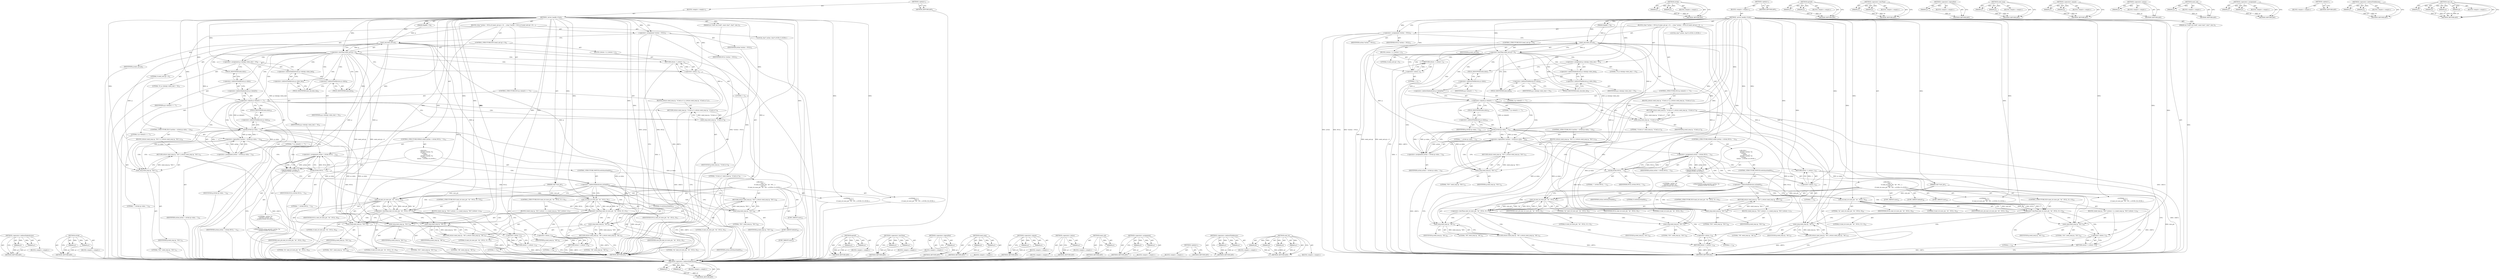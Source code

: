 digraph "cmd_cb" {
vulnerable_177 [label=<(METHOD,&lt;operator&gt;.indirectIndexAccess)>];
vulnerable_178 [label=<(PARAM,p1)>];
vulnerable_179 [label=<(PARAM,p2)>];
vulnerable_180 [label=<(BLOCK,&lt;empty&gt;,&lt;empty&gt;)>];
vulnerable_181 [label=<(METHOD_RETURN,ANY)>];
vulnerable_201 [label=<(METHOD,strtok)>];
vulnerable_202 [label=<(PARAM,p1)>];
vulnerable_203 [label=<(PARAM,p2)>];
vulnerable_204 [label=<(BLOCK,&lt;empty&gt;,&lt;empty&gt;)>];
vulnerable_205 [label=<(METHOD_RETURN,ANY)>];
vulnerable_6 [label=<(METHOD,&lt;global&gt;)<SUB>1</SUB>>];
vulnerable_7 [label=<(BLOCK,&lt;empty&gt;,&lt;empty&gt;)<SUB>1</SUB>>];
vulnerable_8 [label=<(METHOD,_server_handle_vCont)<SUB>1</SUB>>];
vulnerable_9 [label=<(PARAM,libgdbr_t *g)<SUB>1</SUB>>];
vulnerable_10 [label=<(PARAM,int (*cmd_cb) (void*, const char*, char*, size_t))<SUB>1</SUB>>];
vulnerable_11 [label=<(PARAM,void *core_ptr)<SUB>1</SUB>>];
vulnerable_12 [label=<(BLOCK,{
	char *action = NULL;
	if (send_ack (g) &lt; 0) ...,{
	char *action = NULL;
	if (send_ack (g) &lt; 0) ...)<SUB>1</SUB>>];
vulnerable_13 [label="<(LOCAL,char* action: char*)<SUB>2</SUB>>"];
vulnerable_14 [label=<(&lt;operator&gt;.assignment,*action = NULL)<SUB>2</SUB>>];
vulnerable_15 [label=<(IDENTIFIER,action,*action = NULL)<SUB>2</SUB>>];
vulnerable_16 [label=<(IDENTIFIER,NULL,*action = NULL)<SUB>2</SUB>>];
vulnerable_17 [label=<(CONTROL_STRUCTURE,IF,if (send_ack (g) &lt; 0))<SUB>3</SUB>>];
vulnerable_18 [label=<(&lt;operator&gt;.lessThan,send_ack (g) &lt; 0)<SUB>3</SUB>>];
vulnerable_19 [label=<(send_ack,send_ack (g))<SUB>3</SUB>>];
vulnerable_20 [label=<(IDENTIFIER,g,send_ack (g))<SUB>3</SUB>>];
vulnerable_21 [label=<(LITERAL,0,send_ack (g) &lt; 0)<SUB>3</SUB>>];
vulnerable_22 [label=<(BLOCK,{
		return -1;
	},{
		return -1;
	})<SUB>3</SUB>>];
vulnerable_23 [label=<(RETURN,return -1;,return -1;)<SUB>4</SUB>>];
vulnerable_24 [label=<(&lt;operator&gt;.minus,-1)<SUB>4</SUB>>];
vulnerable_25 [label=<(LITERAL,1,-1)<SUB>4</SUB>>];
vulnerable_26 [label=<(&lt;operator&gt;.assignment,g-&gt;data[g-&gt;data_len] = '\0')<SUB>6</SUB>>];
vulnerable_27 [label=<(&lt;operator&gt;.indirectIndexAccess,g-&gt;data[g-&gt;data_len])<SUB>6</SUB>>];
vulnerable_28 [label=<(&lt;operator&gt;.indirectFieldAccess,g-&gt;data)<SUB>6</SUB>>];
vulnerable_29 [label=<(IDENTIFIER,g,g-&gt;data[g-&gt;data_len] = '\0')<SUB>6</SUB>>];
vulnerable_30 [label=<(FIELD_IDENTIFIER,data,data)<SUB>6</SUB>>];
vulnerable_31 [label=<(&lt;operator&gt;.indirectFieldAccess,g-&gt;data_len)<SUB>6</SUB>>];
vulnerable_32 [label=<(IDENTIFIER,g,g-&gt;data[g-&gt;data_len] = '\0')<SUB>6</SUB>>];
vulnerable_33 [label=<(FIELD_IDENTIFIER,data_len,data_len)<SUB>6</SUB>>];
vulnerable_34 [label=<(LITERAL,'\0',g-&gt;data[g-&gt;data_len] = '\0')<SUB>6</SUB>>];
vulnerable_35 [label=<(CONTROL_STRUCTURE,IF,if (g-&gt;data[5] == '?'))<SUB>7</SUB>>];
vulnerable_36 [label=<(&lt;operator&gt;.equals,g-&gt;data[5] == '?')<SUB>7</SUB>>];
vulnerable_37 [label=<(&lt;operator&gt;.indirectIndexAccess,g-&gt;data[5])<SUB>7</SUB>>];
vulnerable_38 [label=<(&lt;operator&gt;.indirectFieldAccess,g-&gt;data)<SUB>7</SUB>>];
vulnerable_39 [label=<(IDENTIFIER,g,g-&gt;data[5] == '?')<SUB>7</SUB>>];
vulnerable_40 [label=<(FIELD_IDENTIFIER,data,data)<SUB>7</SUB>>];
vulnerable_41 [label=<(LITERAL,5,g-&gt;data[5] == '?')<SUB>7</SUB>>];
vulnerable_42 [label=<(LITERAL,'?',g-&gt;data[5] == '?')<SUB>7</SUB>>];
vulnerable_43 [label=<(BLOCK,{
		return send_msg (g, &quot;vCont;c;s&quot;);
	},{
		return send_msg (g, &quot;vCont;c;s&quot;);
	})<SUB>7</SUB>>];
vulnerable_44 [label=<(RETURN,return send_msg (g, &quot;vCont;c;s&quot;);,return send_msg (g, &quot;vCont;c;s&quot;);)<SUB>8</SUB>>];
vulnerable_45 [label=<(send_msg,send_msg (g, &quot;vCont;c;s&quot;))<SUB>8</SUB>>];
vulnerable_46 [label=<(IDENTIFIER,g,send_msg (g, &quot;vCont;c;s&quot;))<SUB>8</SUB>>];
vulnerable_47 [label=<(LITERAL,&quot;vCont;c;s&quot;,send_msg (g, &quot;vCont;c;s&quot;))<SUB>8</SUB>>];
vulnerable_48 [label=<(CONTROL_STRUCTURE,IF,if (!(action = strtok (g-&gt;data, &quot;;&quot;))))<SUB>10</SUB>>];
vulnerable_49 [label=<(&lt;operator&gt;.logicalNot,!(action = strtok (g-&gt;data, &quot;;&quot;)))<SUB>10</SUB>>];
vulnerable_50 [label=<(&lt;operator&gt;.assignment,action = strtok (g-&gt;data, &quot;;&quot;))<SUB>10</SUB>>];
vulnerable_51 [label=<(IDENTIFIER,action,action = strtok (g-&gt;data, &quot;;&quot;))<SUB>10</SUB>>];
vulnerable_52 [label=<(strtok,strtok (g-&gt;data, &quot;;&quot;))<SUB>10</SUB>>];
vulnerable_53 [label=<(&lt;operator&gt;.indirectFieldAccess,g-&gt;data)<SUB>10</SUB>>];
vulnerable_54 [label=<(IDENTIFIER,g,strtok (g-&gt;data, &quot;;&quot;))<SUB>10</SUB>>];
vulnerable_55 [label=<(FIELD_IDENTIFIER,data,data)<SUB>10</SUB>>];
vulnerable_56 [label=<(LITERAL,&quot;;&quot;,strtok (g-&gt;data, &quot;;&quot;))<SUB>10</SUB>>];
vulnerable_57 [label=<(BLOCK,{
		return send_msg (g, &quot;E01&quot;);
	},{
		return send_msg (g, &quot;E01&quot;);
	})<SUB>10</SUB>>];
vulnerable_58 [label=<(RETURN,return send_msg (g, &quot;E01&quot;);,return send_msg (g, &quot;E01&quot;);)<SUB>11</SUB>>];
vulnerable_59 [label=<(send_msg,send_msg (g, &quot;E01&quot;))<SUB>11</SUB>>];
vulnerable_60 [label=<(IDENTIFIER,g,send_msg (g, &quot;E01&quot;))<SUB>11</SUB>>];
vulnerable_61 [label=<(LITERAL,&quot;E01&quot;,send_msg (g, &quot;E01&quot;))<SUB>11</SUB>>];
vulnerable_62 [label=<(CONTROL_STRUCTURE,WHILE,while (action = strtok (NULL, &quot;;&quot;)))<SUB>13</SUB>>];
vulnerable_63 [label=<(&lt;operator&gt;.assignment,action = strtok (NULL, &quot;;&quot;))<SUB>13</SUB>>];
vulnerable_64 [label=<(IDENTIFIER,action,action = strtok (NULL, &quot;;&quot;))<SUB>13</SUB>>];
vulnerable_65 [label=<(strtok,strtok (NULL, &quot;;&quot;))<SUB>13</SUB>>];
vulnerable_66 [label=<(IDENTIFIER,NULL,strtok (NULL, &quot;;&quot;))<SUB>13</SUB>>];
vulnerable_67 [label=<(LITERAL,&quot;;&quot;,strtok (NULL, &quot;;&quot;))<SUB>13</SUB>>];
vulnerable_68 [label="<(BLOCK,{
		eprintf (&quot;action: %s\n&quot;, action);
		switch ...,{
		eprintf (&quot;action: %s\n&quot;, action);
		switch ...)<SUB>13</SUB>>"];
vulnerable_69 [label="<(eprintf,eprintf (&quot;action: %s\n&quot;, action))<SUB>14</SUB>>"];
vulnerable_70 [label="<(LITERAL,&quot;action: %s\n&quot;,eprintf (&quot;action: %s\n&quot;, action))<SUB>14</SUB>>"];
vulnerable_71 [label="<(IDENTIFIER,action,eprintf (&quot;action: %s\n&quot;, action))<SUB>14</SUB>>"];
vulnerable_72 [label=<(CONTROL_STRUCTURE,SWITCH,switch(action[0]))<SUB>15</SUB>>];
vulnerable_73 [label=<(&lt;operator&gt;.indirectIndexAccess,action[0])<SUB>15</SUB>>];
vulnerable_74 [label=<(IDENTIFIER,action,switch(action[0]))<SUB>15</SUB>>];
vulnerable_75 [label=<(LITERAL,0,switch(action[0]))<SUB>15</SUB>>];
vulnerable_76 [label="<(BLOCK,{
		case 's':
			if (cmd_cb (core_ptr, &quot;ds&quot;, NU...,{
		case 's':
			if (cmd_cb (core_ptr, &quot;ds&quot;, NU...)<SUB>15</SUB>>"];
vulnerable_77 [label=<(JUMP_TARGET,case)<SUB>16</SUB>>];
vulnerable_78 [label="<(LITERAL,'s',{
		case 's':
			if (cmd_cb (core_ptr, &quot;ds&quot;, NU...)<SUB>16</SUB>>"];
vulnerable_79 [label=<(CONTROL_STRUCTURE,IF,if (cmd_cb (core_ptr, &quot;ds&quot;, NULL, 0) &lt; 0))<SUB>17</SUB>>];
vulnerable_80 [label=<(&lt;operator&gt;.lessThan,cmd_cb (core_ptr, &quot;ds&quot;, NULL, 0) &lt; 0)<SUB>17</SUB>>];
vulnerable_81 [label=<(cmd_cb,cmd_cb (core_ptr, &quot;ds&quot;, NULL, 0))<SUB>17</SUB>>];
vulnerable_82 [label=<(IDENTIFIER,core_ptr,cmd_cb (core_ptr, &quot;ds&quot;, NULL, 0))<SUB>17</SUB>>];
vulnerable_83 [label=<(LITERAL,&quot;ds&quot;,cmd_cb (core_ptr, &quot;ds&quot;, NULL, 0))<SUB>17</SUB>>];
vulnerable_84 [label=<(IDENTIFIER,NULL,cmd_cb (core_ptr, &quot;ds&quot;, NULL, 0))<SUB>17</SUB>>];
vulnerable_85 [label=<(LITERAL,0,cmd_cb (core_ptr, &quot;ds&quot;, NULL, 0))<SUB>17</SUB>>];
vulnerable_86 [label=<(LITERAL,0,cmd_cb (core_ptr, &quot;ds&quot;, NULL, 0) &lt; 0)<SUB>17</SUB>>];
vulnerable_87 [label=<(BLOCK,{
				send_msg (g, &quot;E01&quot;);
				return -1;
			},{
				send_msg (g, &quot;E01&quot;);
				return -1;
			})<SUB>17</SUB>>];
vulnerable_88 [label=<(send_msg,send_msg (g, &quot;E01&quot;))<SUB>18</SUB>>];
vulnerable_89 [label=<(IDENTIFIER,g,send_msg (g, &quot;E01&quot;))<SUB>18</SUB>>];
vulnerable_90 [label=<(LITERAL,&quot;E01&quot;,send_msg (g, &quot;E01&quot;))<SUB>18</SUB>>];
vulnerable_91 [label=<(RETURN,return -1;,return -1;)<SUB>19</SUB>>];
vulnerable_92 [label=<(&lt;operator&gt;.minus,-1)<SUB>19</SUB>>];
vulnerable_93 [label=<(LITERAL,1,-1)<SUB>19</SUB>>];
vulnerable_94 [label=<(RETURN,return send_msg (g, &quot;OK&quot;);,return send_msg (g, &quot;OK&quot;);)<SUB>21</SUB>>];
vulnerable_95 [label=<(send_msg,send_msg (g, &quot;OK&quot;))<SUB>21</SUB>>];
vulnerable_96 [label=<(IDENTIFIER,g,send_msg (g, &quot;OK&quot;))<SUB>21</SUB>>];
vulnerable_97 [label=<(LITERAL,&quot;OK&quot;,send_msg (g, &quot;OK&quot;))<SUB>21</SUB>>];
vulnerable_98 [label=<(JUMP_TARGET,case)<SUB>22</SUB>>];
vulnerable_99 [label="<(LITERAL,'c',{
		case 's':
			if (cmd_cb (core_ptr, &quot;ds&quot;, NU...)<SUB>22</SUB>>"];
vulnerable_100 [label=<(CONTROL_STRUCTURE,IF,if (cmd_cb (core_ptr, &quot;dc&quot;, NULL, 0) &lt; 0))<SUB>23</SUB>>];
vulnerable_101 [label=<(&lt;operator&gt;.lessThan,cmd_cb (core_ptr, &quot;dc&quot;, NULL, 0) &lt; 0)<SUB>23</SUB>>];
vulnerable_102 [label=<(cmd_cb,cmd_cb (core_ptr, &quot;dc&quot;, NULL, 0))<SUB>23</SUB>>];
vulnerable_103 [label=<(IDENTIFIER,core_ptr,cmd_cb (core_ptr, &quot;dc&quot;, NULL, 0))<SUB>23</SUB>>];
vulnerable_104 [label=<(LITERAL,&quot;dc&quot;,cmd_cb (core_ptr, &quot;dc&quot;, NULL, 0))<SUB>23</SUB>>];
vulnerable_105 [label=<(IDENTIFIER,NULL,cmd_cb (core_ptr, &quot;dc&quot;, NULL, 0))<SUB>23</SUB>>];
vulnerable_106 [label=<(LITERAL,0,cmd_cb (core_ptr, &quot;dc&quot;, NULL, 0))<SUB>23</SUB>>];
vulnerable_107 [label=<(LITERAL,0,cmd_cb (core_ptr, &quot;dc&quot;, NULL, 0) &lt; 0)<SUB>23</SUB>>];
vulnerable_108 [label=<(BLOCK,{
				send_msg (g, &quot;E01&quot;);
				return -1;
			},{
				send_msg (g, &quot;E01&quot;);
				return -1;
			})<SUB>23</SUB>>];
vulnerable_109 [label=<(send_msg,send_msg (g, &quot;E01&quot;))<SUB>24</SUB>>];
vulnerable_110 [label=<(IDENTIFIER,g,send_msg (g, &quot;E01&quot;))<SUB>24</SUB>>];
vulnerable_111 [label=<(LITERAL,&quot;E01&quot;,send_msg (g, &quot;E01&quot;))<SUB>24</SUB>>];
vulnerable_112 [label=<(RETURN,return -1;,return -1;)<SUB>25</SUB>>];
vulnerable_113 [label=<(&lt;operator&gt;.minus,-1)<SUB>25</SUB>>];
vulnerable_114 [label=<(LITERAL,1,-1)<SUB>25</SUB>>];
vulnerable_115 [label=<(RETURN,return send_msg (g, &quot;OK&quot;);,return send_msg (g, &quot;OK&quot;);)<SUB>27</SUB>>];
vulnerable_116 [label=<(send_msg,send_msg (g, &quot;OK&quot;))<SUB>27</SUB>>];
vulnerable_117 [label=<(IDENTIFIER,g,send_msg (g, &quot;OK&quot;))<SUB>27</SUB>>];
vulnerable_118 [label=<(LITERAL,&quot;OK&quot;,send_msg (g, &quot;OK&quot;))<SUB>27</SUB>>];
vulnerable_119 [label=<(JUMP_TARGET,default)<SUB>28</SUB>>];
vulnerable_120 [label=<(RETURN,return send_msg (g, &quot;E01&quot;);,return send_msg (g, &quot;E01&quot;);)<SUB>29</SUB>>];
vulnerable_121 [label=<(send_msg,send_msg (g, &quot;E01&quot;))<SUB>29</SUB>>];
vulnerable_122 [label=<(IDENTIFIER,g,send_msg (g, &quot;E01&quot;))<SUB>29</SUB>>];
vulnerable_123 [label=<(LITERAL,&quot;E01&quot;,send_msg (g, &quot;E01&quot;))<SUB>29</SUB>>];
vulnerable_124 [label=<(METHOD_RETURN,int)<SUB>1</SUB>>];
vulnerable_126 [label=<(METHOD_RETURN,ANY)<SUB>1</SUB>>];
vulnerable_206 [label=<(METHOD,eprintf)>];
vulnerable_207 [label=<(PARAM,p1)>];
vulnerable_208 [label=<(PARAM,p2)>];
vulnerable_209 [label=<(BLOCK,&lt;empty&gt;,&lt;empty&gt;)>];
vulnerable_210 [label=<(METHOD_RETURN,ANY)>];
vulnerable_164 [label=<(METHOD,&lt;operator&gt;.lessThan)>];
vulnerable_165 [label=<(PARAM,p1)>];
vulnerable_166 [label=<(PARAM,p2)>];
vulnerable_167 [label=<(BLOCK,&lt;empty&gt;,&lt;empty&gt;)>];
vulnerable_168 [label=<(METHOD_RETURN,ANY)>];
vulnerable_197 [label=<(METHOD,&lt;operator&gt;.logicalNot)>];
vulnerable_198 [label=<(PARAM,p1)>];
vulnerable_199 [label=<(BLOCK,&lt;empty&gt;,&lt;empty&gt;)>];
vulnerable_200 [label=<(METHOD_RETURN,ANY)>];
vulnerable_192 [label=<(METHOD,send_msg)>];
vulnerable_193 [label=<(PARAM,p1)>];
vulnerable_194 [label=<(PARAM,p2)>];
vulnerable_195 [label=<(BLOCK,&lt;empty&gt;,&lt;empty&gt;)>];
vulnerable_196 [label=<(METHOD_RETURN,ANY)>];
vulnerable_187 [label=<(METHOD,&lt;operator&gt;.equals)>];
vulnerable_188 [label=<(PARAM,p1)>];
vulnerable_189 [label=<(PARAM,p2)>];
vulnerable_190 [label=<(BLOCK,&lt;empty&gt;,&lt;empty&gt;)>];
vulnerable_191 [label=<(METHOD_RETURN,ANY)>];
vulnerable_173 [label=<(METHOD,&lt;operator&gt;.minus)>];
vulnerable_174 [label=<(PARAM,p1)>];
vulnerable_175 [label=<(BLOCK,&lt;empty&gt;,&lt;empty&gt;)>];
vulnerable_176 [label=<(METHOD_RETURN,ANY)>];
vulnerable_169 [label=<(METHOD,send_ack)>];
vulnerable_170 [label=<(PARAM,p1)>];
vulnerable_171 [label=<(BLOCK,&lt;empty&gt;,&lt;empty&gt;)>];
vulnerable_172 [label=<(METHOD_RETURN,ANY)>];
vulnerable_159 [label=<(METHOD,&lt;operator&gt;.assignment)>];
vulnerable_160 [label=<(PARAM,p1)>];
vulnerable_161 [label=<(PARAM,p2)>];
vulnerable_162 [label=<(BLOCK,&lt;empty&gt;,&lt;empty&gt;)>];
vulnerable_163 [label=<(METHOD_RETURN,ANY)>];
vulnerable_153 [label=<(METHOD,&lt;global&gt;)<SUB>1</SUB>>];
vulnerable_154 [label=<(BLOCK,&lt;empty&gt;,&lt;empty&gt;)>];
vulnerable_155 [label=<(METHOD_RETURN,ANY)>];
vulnerable_182 [label=<(METHOD,&lt;operator&gt;.indirectFieldAccess)>];
vulnerable_183 [label=<(PARAM,p1)>];
vulnerable_184 [label=<(PARAM,p2)>];
vulnerable_185 [label=<(BLOCK,&lt;empty&gt;,&lt;empty&gt;)>];
vulnerable_186 [label=<(METHOD_RETURN,ANY)>];
vulnerable_211 [label=<(METHOD,cmd_cb)>];
vulnerable_212 [label=<(PARAM,p1)>];
vulnerable_213 [label=<(PARAM,p2)>];
vulnerable_214 [label=<(PARAM,p3)>];
vulnerable_215 [label=<(PARAM,p4)>];
vulnerable_216 [label=<(BLOCK,&lt;empty&gt;,&lt;empty&gt;)>];
vulnerable_217 [label=<(METHOD_RETURN,ANY)>];
fixed_180 [label=<(METHOD,&lt;operator&gt;.indirectIndexAccess)>];
fixed_181 [label=<(PARAM,p1)>];
fixed_182 [label=<(PARAM,p2)>];
fixed_183 [label=<(BLOCK,&lt;empty&gt;,&lt;empty&gt;)>];
fixed_184 [label=<(METHOD_RETURN,ANY)>];
fixed_204 [label=<(METHOD,strtok)>];
fixed_205 [label=<(PARAM,p1)>];
fixed_206 [label=<(PARAM,p2)>];
fixed_207 [label=<(BLOCK,&lt;empty&gt;,&lt;empty&gt;)>];
fixed_208 [label=<(METHOD_RETURN,ANY)>];
fixed_6 [label=<(METHOD,&lt;global&gt;)<SUB>1</SUB>>];
fixed_7 [label=<(BLOCK,&lt;empty&gt;,&lt;empty&gt;)<SUB>1</SUB>>];
fixed_8 [label=<(METHOD,_server_handle_vCont)<SUB>1</SUB>>];
fixed_9 [label=<(PARAM,libgdbr_t *g)<SUB>1</SUB>>];
fixed_10 [label=<(PARAM,int (*cmd_cb) (void*, const char*, char*, size_t))<SUB>1</SUB>>];
fixed_11 [label=<(PARAM,void *core_ptr)<SUB>1</SUB>>];
fixed_12 [label=<(BLOCK,{
	char *action = NULL;
	if (send_ack (g) &lt; 0) ...,{
	char *action = NULL;
	if (send_ack (g) &lt; 0) ...)<SUB>1</SUB>>];
fixed_13 [label="<(LOCAL,char* action: char*)<SUB>2</SUB>>"];
fixed_14 [label=<(&lt;operator&gt;.assignment,*action = NULL)<SUB>2</SUB>>];
fixed_15 [label=<(IDENTIFIER,action,*action = NULL)<SUB>2</SUB>>];
fixed_16 [label=<(IDENTIFIER,NULL,*action = NULL)<SUB>2</SUB>>];
fixed_17 [label=<(CONTROL_STRUCTURE,IF,if (send_ack (g) &lt; 0))<SUB>3</SUB>>];
fixed_18 [label=<(&lt;operator&gt;.lessThan,send_ack (g) &lt; 0)<SUB>3</SUB>>];
fixed_19 [label=<(send_ack,send_ack (g))<SUB>3</SUB>>];
fixed_20 [label=<(IDENTIFIER,g,send_ack (g))<SUB>3</SUB>>];
fixed_21 [label=<(LITERAL,0,send_ack (g) &lt; 0)<SUB>3</SUB>>];
fixed_22 [label=<(BLOCK,{
		return -1;
	},{
		return -1;
	})<SUB>3</SUB>>];
fixed_23 [label=<(RETURN,return -1;,return -1;)<SUB>4</SUB>>];
fixed_24 [label=<(&lt;operator&gt;.minus,-1)<SUB>4</SUB>>];
fixed_25 [label=<(LITERAL,1,-1)<SUB>4</SUB>>];
fixed_26 [label=<(&lt;operator&gt;.assignment,g-&gt;data[g-&gt;data_len] = '\0')<SUB>6</SUB>>];
fixed_27 [label=<(&lt;operator&gt;.indirectIndexAccess,g-&gt;data[g-&gt;data_len])<SUB>6</SUB>>];
fixed_28 [label=<(&lt;operator&gt;.indirectFieldAccess,g-&gt;data)<SUB>6</SUB>>];
fixed_29 [label=<(IDENTIFIER,g,g-&gt;data[g-&gt;data_len] = '\0')<SUB>6</SUB>>];
fixed_30 [label=<(FIELD_IDENTIFIER,data,data)<SUB>6</SUB>>];
fixed_31 [label=<(&lt;operator&gt;.indirectFieldAccess,g-&gt;data_len)<SUB>6</SUB>>];
fixed_32 [label=<(IDENTIFIER,g,g-&gt;data[g-&gt;data_len] = '\0')<SUB>6</SUB>>];
fixed_33 [label=<(FIELD_IDENTIFIER,data_len,data_len)<SUB>6</SUB>>];
fixed_34 [label=<(LITERAL,'\0',g-&gt;data[g-&gt;data_len] = '\0')<SUB>6</SUB>>];
fixed_35 [label=<(CONTROL_STRUCTURE,IF,if (g-&gt;data[5] == '?'))<SUB>7</SUB>>];
fixed_36 [label=<(&lt;operator&gt;.equals,g-&gt;data[5] == '?')<SUB>7</SUB>>];
fixed_37 [label=<(&lt;operator&gt;.indirectIndexAccess,g-&gt;data[5])<SUB>7</SUB>>];
fixed_38 [label=<(&lt;operator&gt;.indirectFieldAccess,g-&gt;data)<SUB>7</SUB>>];
fixed_39 [label=<(IDENTIFIER,g,g-&gt;data[5] == '?')<SUB>7</SUB>>];
fixed_40 [label=<(FIELD_IDENTIFIER,data,data)<SUB>7</SUB>>];
fixed_41 [label=<(LITERAL,5,g-&gt;data[5] == '?')<SUB>7</SUB>>];
fixed_42 [label=<(LITERAL,'?',g-&gt;data[5] == '?')<SUB>7</SUB>>];
fixed_43 [label=<(BLOCK,{
		return send_msg (g, &quot;vCont;c;s&quot;);
	},{
		return send_msg (g, &quot;vCont;c;s&quot;);
	})<SUB>7</SUB>>];
fixed_44 [label=<(RETURN,return send_msg (g, &quot;vCont;c;s&quot;);,return send_msg (g, &quot;vCont;c;s&quot;);)<SUB>8</SUB>>];
fixed_45 [label=<(send_msg,send_msg (g, &quot;vCont;c;s&quot;))<SUB>8</SUB>>];
fixed_46 [label=<(IDENTIFIER,g,send_msg (g, &quot;vCont;c;s&quot;))<SUB>8</SUB>>];
fixed_47 [label=<(LITERAL,&quot;vCont;c;s&quot;,send_msg (g, &quot;vCont;c;s&quot;))<SUB>8</SUB>>];
fixed_48 [label=<(CONTROL_STRUCTURE,IF,if (!(action = strtok (g-&gt;data, &quot;;&quot;))))<SUB>10</SUB>>];
fixed_49 [label=<(&lt;operator&gt;.logicalNot,!(action = strtok (g-&gt;data, &quot;;&quot;)))<SUB>10</SUB>>];
fixed_50 [label=<(&lt;operator&gt;.assignment,action = strtok (g-&gt;data, &quot;;&quot;))<SUB>10</SUB>>];
fixed_51 [label=<(IDENTIFIER,action,action = strtok (g-&gt;data, &quot;;&quot;))<SUB>10</SUB>>];
fixed_52 [label=<(strtok,strtok (g-&gt;data, &quot;;&quot;))<SUB>10</SUB>>];
fixed_53 [label=<(&lt;operator&gt;.indirectFieldAccess,g-&gt;data)<SUB>10</SUB>>];
fixed_54 [label=<(IDENTIFIER,g,strtok (g-&gt;data, &quot;;&quot;))<SUB>10</SUB>>];
fixed_55 [label=<(FIELD_IDENTIFIER,data,data)<SUB>10</SUB>>];
fixed_56 [label=<(LITERAL,&quot;;&quot;,strtok (g-&gt;data, &quot;;&quot;))<SUB>10</SUB>>];
fixed_57 [label=<(BLOCK,{
		return send_msg (g, &quot;E01&quot;);
	},{
		return send_msg (g, &quot;E01&quot;);
	})<SUB>10</SUB>>];
fixed_58 [label=<(RETURN,return send_msg (g, &quot;E01&quot;);,return send_msg (g, &quot;E01&quot;);)<SUB>11</SUB>>];
fixed_59 [label=<(send_msg,send_msg (g, &quot;E01&quot;))<SUB>11</SUB>>];
fixed_60 [label=<(IDENTIFIER,g,send_msg (g, &quot;E01&quot;))<SUB>11</SUB>>];
fixed_61 [label=<(LITERAL,&quot;E01&quot;,send_msg (g, &quot;E01&quot;))<SUB>11</SUB>>];
fixed_62 [label=<(CONTROL_STRUCTURE,WHILE,while (action = strtok (NULL, &quot;;&quot;)))<SUB>13</SUB>>];
fixed_63 [label=<(&lt;operator&gt;.assignment,action = strtok (NULL, &quot;;&quot;))<SUB>13</SUB>>];
fixed_64 [label=<(IDENTIFIER,action,action = strtok (NULL, &quot;;&quot;))<SUB>13</SUB>>];
fixed_65 [label=<(strtok,strtok (NULL, &quot;;&quot;))<SUB>13</SUB>>];
fixed_66 [label=<(IDENTIFIER,NULL,strtok (NULL, &quot;;&quot;))<SUB>13</SUB>>];
fixed_67 [label=<(LITERAL,&quot;;&quot;,strtok (NULL, &quot;;&quot;))<SUB>13</SUB>>];
fixed_68 [label="<(BLOCK,{
		eprintf (&quot;action: %s\n&quot;, action);
		switch ...,{
		eprintf (&quot;action: %s\n&quot;, action);
		switch ...)<SUB>13</SUB>>"];
fixed_69 [label="<(eprintf,eprintf (&quot;action: %s\n&quot;, action))<SUB>14</SUB>>"];
fixed_70 [label="<(LITERAL,&quot;action: %s\n&quot;,eprintf (&quot;action: %s\n&quot;, action))<SUB>14</SUB>>"];
fixed_71 [label="<(IDENTIFIER,action,eprintf (&quot;action: %s\n&quot;, action))<SUB>14</SUB>>"];
fixed_72 [label=<(CONTROL_STRUCTURE,SWITCH,switch(action[0]))<SUB>15</SUB>>];
fixed_73 [label=<(&lt;operator&gt;.indirectIndexAccess,action[0])<SUB>15</SUB>>];
fixed_74 [label=<(IDENTIFIER,action,switch(action[0]))<SUB>15</SUB>>];
fixed_75 [label=<(LITERAL,0,switch(action[0]))<SUB>15</SUB>>];
fixed_76 [label="<(BLOCK,{
		case 's':
			if (cmd_cb (core_ptr, &quot;ds&quot;, NU...,{
		case 's':
			if (cmd_cb (core_ptr, &quot;ds&quot;, NU...)<SUB>15</SUB>>"];
fixed_77 [label=<(JUMP_TARGET,case)<SUB>16</SUB>>];
fixed_78 [label="<(LITERAL,'s',{
		case 's':
			if (cmd_cb (core_ptr, &quot;ds&quot;, NU...)<SUB>16</SUB>>"];
fixed_79 [label=<(CONTROL_STRUCTURE,IF,if (cmd_cb (core_ptr, &quot;ds&quot;, NULL, 0) &lt; 0))<SUB>17</SUB>>];
fixed_80 [label=<(&lt;operator&gt;.lessThan,cmd_cb (core_ptr, &quot;ds&quot;, NULL, 0) &lt; 0)<SUB>17</SUB>>];
fixed_81 [label=<(cmd_cb,cmd_cb (core_ptr, &quot;ds&quot;, NULL, 0))<SUB>17</SUB>>];
fixed_82 [label=<(IDENTIFIER,core_ptr,cmd_cb (core_ptr, &quot;ds&quot;, NULL, 0))<SUB>17</SUB>>];
fixed_83 [label=<(LITERAL,&quot;ds&quot;,cmd_cb (core_ptr, &quot;ds&quot;, NULL, 0))<SUB>17</SUB>>];
fixed_84 [label=<(IDENTIFIER,NULL,cmd_cb (core_ptr, &quot;ds&quot;, NULL, 0))<SUB>17</SUB>>];
fixed_85 [label=<(LITERAL,0,cmd_cb (core_ptr, &quot;ds&quot;, NULL, 0))<SUB>17</SUB>>];
fixed_86 [label=<(LITERAL,0,cmd_cb (core_ptr, &quot;ds&quot;, NULL, 0) &lt; 0)<SUB>17</SUB>>];
fixed_87 [label=<(BLOCK,{
				send_msg (g, &quot;E01&quot;);
				return -1;
			},{
				send_msg (g, &quot;E01&quot;);
				return -1;
			})<SUB>17</SUB>>];
fixed_88 [label=<(send_msg,send_msg (g, &quot;E01&quot;))<SUB>18</SUB>>];
fixed_89 [label=<(IDENTIFIER,g,send_msg (g, &quot;E01&quot;))<SUB>18</SUB>>];
fixed_90 [label=<(LITERAL,&quot;E01&quot;,send_msg (g, &quot;E01&quot;))<SUB>18</SUB>>];
fixed_91 [label=<(RETURN,return -1;,return -1;)<SUB>19</SUB>>];
fixed_92 [label=<(&lt;operator&gt;.minus,-1)<SUB>19</SUB>>];
fixed_93 [label=<(LITERAL,1,-1)<SUB>19</SUB>>];
fixed_94 [label=<(RETURN,return send_msg (g, &quot;OK&quot;);,return send_msg (g, &quot;OK&quot;);)<SUB>21</SUB>>];
fixed_95 [label=<(send_msg,send_msg (g, &quot;OK&quot;))<SUB>21</SUB>>];
fixed_96 [label=<(IDENTIFIER,g,send_msg (g, &quot;OK&quot;))<SUB>21</SUB>>];
fixed_97 [label=<(LITERAL,&quot;OK&quot;,send_msg (g, &quot;OK&quot;))<SUB>21</SUB>>];
fixed_98 [label=<(JUMP_TARGET,case)<SUB>22</SUB>>];
fixed_99 [label="<(LITERAL,'c',{
		case 's':
			if (cmd_cb (core_ptr, &quot;ds&quot;, NU...)<SUB>22</SUB>>"];
fixed_100 [label=<(CONTROL_STRUCTURE,IF,if (cmd_cb (core_ptr, &quot;dc&quot;, NULL, 0) &lt; 0))<SUB>23</SUB>>];
fixed_101 [label=<(&lt;operator&gt;.lessThan,cmd_cb (core_ptr, &quot;dc&quot;, NULL, 0) &lt; 0)<SUB>23</SUB>>];
fixed_102 [label=<(cmd_cb,cmd_cb (core_ptr, &quot;dc&quot;, NULL, 0))<SUB>23</SUB>>];
fixed_103 [label=<(IDENTIFIER,core_ptr,cmd_cb (core_ptr, &quot;dc&quot;, NULL, 0))<SUB>23</SUB>>];
fixed_104 [label=<(LITERAL,&quot;dc&quot;,cmd_cb (core_ptr, &quot;dc&quot;, NULL, 0))<SUB>23</SUB>>];
fixed_105 [label=<(IDENTIFIER,NULL,cmd_cb (core_ptr, &quot;dc&quot;, NULL, 0))<SUB>23</SUB>>];
fixed_106 [label=<(LITERAL,0,cmd_cb (core_ptr, &quot;dc&quot;, NULL, 0))<SUB>23</SUB>>];
fixed_107 [label=<(LITERAL,0,cmd_cb (core_ptr, &quot;dc&quot;, NULL, 0) &lt; 0)<SUB>23</SUB>>];
fixed_108 [label=<(BLOCK,{
				send_msg (g, &quot;E01&quot;);
				return -1;
			},{
				send_msg (g, &quot;E01&quot;);
				return -1;
			})<SUB>23</SUB>>];
fixed_109 [label=<(send_msg,send_msg (g, &quot;E01&quot;))<SUB>24</SUB>>];
fixed_110 [label=<(IDENTIFIER,g,send_msg (g, &quot;E01&quot;))<SUB>24</SUB>>];
fixed_111 [label=<(LITERAL,&quot;E01&quot;,send_msg (g, &quot;E01&quot;))<SUB>24</SUB>>];
fixed_112 [label=<(RETURN,return -1;,return -1;)<SUB>25</SUB>>];
fixed_113 [label=<(&lt;operator&gt;.minus,-1)<SUB>25</SUB>>];
fixed_114 [label=<(LITERAL,1,-1)<SUB>25</SUB>>];
fixed_115 [label=<(RETURN,return send_msg (g, &quot;OK&quot;);,return send_msg (g, &quot;OK&quot;);)<SUB>27</SUB>>];
fixed_116 [label=<(send_msg,send_msg (g, &quot;OK&quot;))<SUB>27</SUB>>];
fixed_117 [label=<(IDENTIFIER,g,send_msg (g, &quot;OK&quot;))<SUB>27</SUB>>];
fixed_118 [label=<(LITERAL,&quot;OK&quot;,send_msg (g, &quot;OK&quot;))<SUB>27</SUB>>];
fixed_119 [label=<(JUMP_TARGET,default)<SUB>28</SUB>>];
fixed_120 [label=<(RETURN,return send_msg (g, &quot;E01&quot;);,return send_msg (g, &quot;E01&quot;);)<SUB>29</SUB>>];
fixed_121 [label=<(send_msg,send_msg (g, &quot;E01&quot;))<SUB>29</SUB>>];
fixed_122 [label=<(IDENTIFIER,g,send_msg (g, &quot;E01&quot;))<SUB>29</SUB>>];
fixed_123 [label=<(LITERAL,&quot;E01&quot;,send_msg (g, &quot;E01&quot;))<SUB>29</SUB>>];
fixed_124 [label=<(RETURN,return -1;,return -1;)<SUB>32</SUB>>];
fixed_125 [label=<(&lt;operator&gt;.minus,-1)<SUB>32</SUB>>];
fixed_126 [label=<(LITERAL,1,-1)<SUB>32</SUB>>];
fixed_127 [label=<(METHOD_RETURN,int)<SUB>1</SUB>>];
fixed_129 [label=<(METHOD_RETURN,ANY)<SUB>1</SUB>>];
fixed_209 [label=<(METHOD,eprintf)>];
fixed_210 [label=<(PARAM,p1)>];
fixed_211 [label=<(PARAM,p2)>];
fixed_212 [label=<(BLOCK,&lt;empty&gt;,&lt;empty&gt;)>];
fixed_213 [label=<(METHOD_RETURN,ANY)>];
fixed_167 [label=<(METHOD,&lt;operator&gt;.lessThan)>];
fixed_168 [label=<(PARAM,p1)>];
fixed_169 [label=<(PARAM,p2)>];
fixed_170 [label=<(BLOCK,&lt;empty&gt;,&lt;empty&gt;)>];
fixed_171 [label=<(METHOD_RETURN,ANY)>];
fixed_200 [label=<(METHOD,&lt;operator&gt;.logicalNot)>];
fixed_201 [label=<(PARAM,p1)>];
fixed_202 [label=<(BLOCK,&lt;empty&gt;,&lt;empty&gt;)>];
fixed_203 [label=<(METHOD_RETURN,ANY)>];
fixed_195 [label=<(METHOD,send_msg)>];
fixed_196 [label=<(PARAM,p1)>];
fixed_197 [label=<(PARAM,p2)>];
fixed_198 [label=<(BLOCK,&lt;empty&gt;,&lt;empty&gt;)>];
fixed_199 [label=<(METHOD_RETURN,ANY)>];
fixed_190 [label=<(METHOD,&lt;operator&gt;.equals)>];
fixed_191 [label=<(PARAM,p1)>];
fixed_192 [label=<(PARAM,p2)>];
fixed_193 [label=<(BLOCK,&lt;empty&gt;,&lt;empty&gt;)>];
fixed_194 [label=<(METHOD_RETURN,ANY)>];
fixed_176 [label=<(METHOD,&lt;operator&gt;.minus)>];
fixed_177 [label=<(PARAM,p1)>];
fixed_178 [label=<(BLOCK,&lt;empty&gt;,&lt;empty&gt;)>];
fixed_179 [label=<(METHOD_RETURN,ANY)>];
fixed_172 [label=<(METHOD,send_ack)>];
fixed_173 [label=<(PARAM,p1)>];
fixed_174 [label=<(BLOCK,&lt;empty&gt;,&lt;empty&gt;)>];
fixed_175 [label=<(METHOD_RETURN,ANY)>];
fixed_162 [label=<(METHOD,&lt;operator&gt;.assignment)>];
fixed_163 [label=<(PARAM,p1)>];
fixed_164 [label=<(PARAM,p2)>];
fixed_165 [label=<(BLOCK,&lt;empty&gt;,&lt;empty&gt;)>];
fixed_166 [label=<(METHOD_RETURN,ANY)>];
fixed_156 [label=<(METHOD,&lt;global&gt;)<SUB>1</SUB>>];
fixed_157 [label=<(BLOCK,&lt;empty&gt;,&lt;empty&gt;)>];
fixed_158 [label=<(METHOD_RETURN,ANY)>];
fixed_185 [label=<(METHOD,&lt;operator&gt;.indirectFieldAccess)>];
fixed_186 [label=<(PARAM,p1)>];
fixed_187 [label=<(PARAM,p2)>];
fixed_188 [label=<(BLOCK,&lt;empty&gt;,&lt;empty&gt;)>];
fixed_189 [label=<(METHOD_RETURN,ANY)>];
fixed_214 [label=<(METHOD,cmd_cb)>];
fixed_215 [label=<(PARAM,p1)>];
fixed_216 [label=<(PARAM,p2)>];
fixed_217 [label=<(PARAM,p3)>];
fixed_218 [label=<(PARAM,p4)>];
fixed_219 [label=<(BLOCK,&lt;empty&gt;,&lt;empty&gt;)>];
fixed_220 [label=<(METHOD_RETURN,ANY)>];
vulnerable_177 -> vulnerable_178  [key=0, label="AST: "];
vulnerable_177 -> vulnerable_178  [key=1, label="DDG: "];
vulnerable_177 -> vulnerable_180  [key=0, label="AST: "];
vulnerable_177 -> vulnerable_179  [key=0, label="AST: "];
vulnerable_177 -> vulnerable_179  [key=1, label="DDG: "];
vulnerable_177 -> vulnerable_181  [key=0, label="AST: "];
vulnerable_177 -> vulnerable_181  [key=1, label="CFG: "];
vulnerable_178 -> vulnerable_181  [key=0, label="DDG: p1"];
vulnerable_179 -> vulnerable_181  [key=0, label="DDG: p2"];
vulnerable_180 -> fixed_180  [key=0];
vulnerable_181 -> fixed_180  [key=0];
vulnerable_201 -> vulnerable_202  [key=0, label="AST: "];
vulnerable_201 -> vulnerable_202  [key=1, label="DDG: "];
vulnerable_201 -> vulnerable_204  [key=0, label="AST: "];
vulnerable_201 -> vulnerable_203  [key=0, label="AST: "];
vulnerable_201 -> vulnerable_203  [key=1, label="DDG: "];
vulnerable_201 -> vulnerable_205  [key=0, label="AST: "];
vulnerable_201 -> vulnerable_205  [key=1, label="CFG: "];
vulnerable_202 -> vulnerable_205  [key=0, label="DDG: p1"];
vulnerable_203 -> vulnerable_205  [key=0, label="DDG: p2"];
vulnerable_204 -> fixed_180  [key=0];
vulnerable_205 -> fixed_180  [key=0];
vulnerable_6 -> vulnerable_7  [key=0, label="AST: "];
vulnerable_6 -> vulnerable_126  [key=0, label="AST: "];
vulnerable_6 -> vulnerable_126  [key=1, label="CFG: "];
vulnerable_7 -> vulnerable_8  [key=0, label="AST: "];
vulnerable_8 -> vulnerable_9  [key=0, label="AST: "];
vulnerable_8 -> vulnerable_9  [key=1, label="DDG: "];
vulnerable_8 -> vulnerable_10  [key=0, label="AST: "];
vulnerable_8 -> vulnerable_10  [key=1, label="DDG: "];
vulnerable_8 -> vulnerable_11  [key=0, label="AST: "];
vulnerable_8 -> vulnerable_11  [key=1, label="DDG: "];
vulnerable_8 -> vulnerable_12  [key=0, label="AST: "];
vulnerable_8 -> vulnerable_124  [key=0, label="AST: "];
vulnerable_8 -> vulnerable_14  [key=0, label="CFG: "];
vulnerable_8 -> vulnerable_14  [key=1, label="DDG: "];
vulnerable_8 -> vulnerable_26  [key=0, label="DDG: "];
vulnerable_8 -> vulnerable_18  [key=0, label="DDG: "];
vulnerable_8 -> vulnerable_36  [key=0, label="DDG: "];
vulnerable_8 -> vulnerable_19  [key=0, label="DDG: "];
vulnerable_8 -> vulnerable_65  [key=0, label="DDG: "];
vulnerable_8 -> vulnerable_69  [key=0, label="DDG: "];
vulnerable_8 -> vulnerable_24  [key=0, label="DDG: "];
vulnerable_8 -> vulnerable_45  [key=0, label="DDG: "];
vulnerable_8 -> vulnerable_52  [key=0, label="DDG: "];
vulnerable_8 -> vulnerable_59  [key=0, label="DDG: "];
vulnerable_8 -> vulnerable_78  [key=0, label="DDG: "];
vulnerable_8 -> vulnerable_99  [key=0, label="DDG: "];
vulnerable_8 -> vulnerable_80  [key=0, label="DDG: "];
vulnerable_8 -> vulnerable_95  [key=0, label="DDG: "];
vulnerable_8 -> vulnerable_101  [key=0, label="DDG: "];
vulnerable_8 -> vulnerable_116  [key=0, label="DDG: "];
vulnerable_8 -> vulnerable_121  [key=0, label="DDG: "];
vulnerable_8 -> vulnerable_81  [key=0, label="DDG: "];
vulnerable_8 -> vulnerable_88  [key=0, label="DDG: "];
vulnerable_8 -> vulnerable_102  [key=0, label="DDG: "];
vulnerable_8 -> vulnerable_109  [key=0, label="DDG: "];
vulnerable_8 -> vulnerable_92  [key=0, label="DDG: "];
vulnerable_8 -> vulnerable_113  [key=0, label="DDG: "];
vulnerable_9 -> vulnerable_19  [key=0, label="DDG: g"];
vulnerable_10 -> vulnerable_124  [key=0, label="DDG: "];
vulnerable_11 -> vulnerable_124  [key=0, label="DDG: core_ptr"];
vulnerable_11 -> vulnerable_81  [key=0, label="DDG: core_ptr"];
vulnerable_11 -> vulnerable_102  [key=0, label="DDG: core_ptr"];
vulnerable_12 -> vulnerable_13  [key=0, label="AST: "];
vulnerable_12 -> vulnerable_14  [key=0, label="AST: "];
vulnerable_12 -> vulnerable_17  [key=0, label="AST: "];
vulnerable_12 -> vulnerable_26  [key=0, label="AST: "];
vulnerable_12 -> vulnerable_35  [key=0, label="AST: "];
vulnerable_12 -> vulnerable_48  [key=0, label="AST: "];
vulnerable_12 -> vulnerable_62  [key=0, label="AST: "];
vulnerable_13 -> fixed_180  [key=0];
vulnerable_14 -> vulnerable_15  [key=0, label="AST: "];
vulnerable_14 -> vulnerable_16  [key=0, label="AST: "];
vulnerable_14 -> vulnerable_19  [key=0, label="CFG: "];
vulnerable_14 -> vulnerable_124  [key=0, label="DDG: action"];
vulnerable_14 -> vulnerable_124  [key=1, label="DDG: NULL"];
vulnerable_14 -> vulnerable_124  [key=2, label="DDG: *action = NULL"];
vulnerable_15 -> fixed_180  [key=0];
vulnerable_16 -> fixed_180  [key=0];
vulnerable_17 -> vulnerable_18  [key=0, label="AST: "];
vulnerable_17 -> vulnerable_22  [key=0, label="AST: "];
vulnerable_18 -> vulnerable_19  [key=0, label="AST: "];
vulnerable_18 -> vulnerable_21  [key=0, label="AST: "];
vulnerable_18 -> vulnerable_24  [key=0, label="CFG: "];
vulnerable_18 -> vulnerable_24  [key=1, label="CDG: "];
vulnerable_18 -> vulnerable_30  [key=0, label="CFG: "];
vulnerable_18 -> vulnerable_30  [key=1, label="CDG: "];
vulnerable_18 -> vulnerable_124  [key=0, label="DDG: send_ack (g)"];
vulnerable_18 -> vulnerable_124  [key=1, label="DDG: send_ack (g) &lt; 0"];
vulnerable_18 -> vulnerable_26  [key=0, label="CDG: "];
vulnerable_18 -> vulnerable_28  [key=0, label="CDG: "];
vulnerable_18 -> vulnerable_37  [key=0, label="CDG: "];
vulnerable_18 -> vulnerable_38  [key=0, label="CDG: "];
vulnerable_18 -> vulnerable_27  [key=0, label="CDG: "];
vulnerable_18 -> vulnerable_40  [key=0, label="CDG: "];
vulnerable_18 -> vulnerable_33  [key=0, label="CDG: "];
vulnerable_18 -> vulnerable_23  [key=0, label="CDG: "];
vulnerable_18 -> vulnerable_36  [key=0, label="CDG: "];
vulnerable_18 -> vulnerable_31  [key=0, label="CDG: "];
vulnerable_19 -> vulnerable_20  [key=0, label="AST: "];
vulnerable_19 -> vulnerable_18  [key=0, label="CFG: "];
vulnerable_19 -> vulnerable_18  [key=1, label="DDG: g"];
vulnerable_19 -> vulnerable_124  [key=0, label="DDG: g"];
vulnerable_19 -> vulnerable_45  [key=0, label="DDG: g"];
vulnerable_19 -> vulnerable_52  [key=0, label="DDG: g"];
vulnerable_19 -> vulnerable_59  [key=0, label="DDG: g"];
vulnerable_19 -> vulnerable_95  [key=0, label="DDG: g"];
vulnerable_19 -> vulnerable_116  [key=0, label="DDG: g"];
vulnerable_19 -> vulnerable_121  [key=0, label="DDG: g"];
vulnerable_19 -> vulnerable_88  [key=0, label="DDG: g"];
vulnerable_19 -> vulnerable_109  [key=0, label="DDG: g"];
vulnerable_20 -> fixed_180  [key=0];
vulnerable_21 -> fixed_180  [key=0];
vulnerable_22 -> vulnerable_23  [key=0, label="AST: "];
vulnerable_23 -> vulnerable_24  [key=0, label="AST: "];
vulnerable_23 -> vulnerable_124  [key=0, label="CFG: "];
vulnerable_23 -> vulnerable_124  [key=1, label="DDG: &lt;RET&gt;"];
vulnerable_24 -> vulnerable_25  [key=0, label="AST: "];
vulnerable_24 -> vulnerable_23  [key=0, label="CFG: "];
vulnerable_24 -> vulnerable_23  [key=1, label="DDG: -1"];
vulnerable_24 -> vulnerable_124  [key=0, label="DDG: -1"];
vulnerable_25 -> fixed_180  [key=0];
vulnerable_26 -> vulnerable_27  [key=0, label="AST: "];
vulnerable_26 -> vulnerable_34  [key=0, label="AST: "];
vulnerable_26 -> vulnerable_40  [key=0, label="CFG: "];
vulnerable_26 -> vulnerable_52  [key=0, label="DDG: g-&gt;data[g-&gt;data_len]"];
vulnerable_27 -> vulnerable_28  [key=0, label="AST: "];
vulnerable_27 -> vulnerable_31  [key=0, label="AST: "];
vulnerable_27 -> vulnerable_26  [key=0, label="CFG: "];
vulnerable_28 -> vulnerable_29  [key=0, label="AST: "];
vulnerable_28 -> vulnerable_30  [key=0, label="AST: "];
vulnerable_28 -> vulnerable_33  [key=0, label="CFG: "];
vulnerable_29 -> fixed_180  [key=0];
vulnerable_30 -> vulnerable_28  [key=0, label="CFG: "];
vulnerable_31 -> vulnerable_32  [key=0, label="AST: "];
vulnerable_31 -> vulnerable_33  [key=0, label="AST: "];
vulnerable_31 -> vulnerable_27  [key=0, label="CFG: "];
vulnerable_32 -> fixed_180  [key=0];
vulnerable_33 -> vulnerable_31  [key=0, label="CFG: "];
vulnerable_34 -> fixed_180  [key=0];
vulnerable_35 -> vulnerable_36  [key=0, label="AST: "];
vulnerable_35 -> vulnerable_43  [key=0, label="AST: "];
vulnerable_36 -> vulnerable_37  [key=0, label="AST: "];
vulnerable_36 -> vulnerable_42  [key=0, label="AST: "];
vulnerable_36 -> vulnerable_45  [key=0, label="CFG: "];
vulnerable_36 -> vulnerable_45  [key=1, label="CDG: "];
vulnerable_36 -> vulnerable_55  [key=0, label="CFG: "];
vulnerable_36 -> vulnerable_55  [key=1, label="CDG: "];
vulnerable_36 -> vulnerable_52  [key=0, label="DDG: g-&gt;data[5]"];
vulnerable_36 -> vulnerable_52  [key=1, label="CDG: "];
vulnerable_36 -> vulnerable_49  [key=0, label="CDG: "];
vulnerable_36 -> vulnerable_50  [key=0, label="CDG: "];
vulnerable_36 -> vulnerable_44  [key=0, label="CDG: "];
vulnerable_36 -> vulnerable_53  [key=0, label="CDG: "];
vulnerable_37 -> vulnerable_38  [key=0, label="AST: "];
vulnerable_37 -> vulnerable_41  [key=0, label="AST: "];
vulnerable_37 -> vulnerable_36  [key=0, label="CFG: "];
vulnerable_38 -> vulnerable_39  [key=0, label="AST: "];
vulnerable_38 -> vulnerable_40  [key=0, label="AST: "];
vulnerable_38 -> vulnerable_37  [key=0, label="CFG: "];
vulnerable_39 -> fixed_180  [key=0];
vulnerable_40 -> vulnerable_38  [key=0, label="CFG: "];
vulnerable_41 -> fixed_180  [key=0];
vulnerable_42 -> fixed_180  [key=0];
vulnerable_43 -> vulnerable_44  [key=0, label="AST: "];
vulnerable_44 -> vulnerable_45  [key=0, label="AST: "];
vulnerable_44 -> vulnerable_124  [key=0, label="CFG: "];
vulnerable_44 -> vulnerable_124  [key=1, label="DDG: &lt;RET&gt;"];
vulnerable_45 -> vulnerable_46  [key=0, label="AST: "];
vulnerable_45 -> vulnerable_47  [key=0, label="AST: "];
vulnerable_45 -> vulnerable_44  [key=0, label="CFG: "];
vulnerable_45 -> vulnerable_44  [key=1, label="DDG: send_msg (g, &quot;vCont;c;s&quot;)"];
vulnerable_46 -> fixed_180  [key=0];
vulnerable_47 -> fixed_180  [key=0];
vulnerable_48 -> vulnerable_49  [key=0, label="AST: "];
vulnerable_48 -> vulnerable_57  [key=0, label="AST: "];
vulnerable_49 -> vulnerable_50  [key=0, label="AST: "];
vulnerable_49 -> vulnerable_59  [key=0, label="CFG: "];
vulnerable_49 -> vulnerable_59  [key=1, label="CDG: "];
vulnerable_49 -> vulnerable_65  [key=0, label="CFG: "];
vulnerable_49 -> vulnerable_65  [key=1, label="CDG: "];
vulnerable_49 -> vulnerable_58  [key=0, label="CDG: "];
vulnerable_49 -> vulnerable_63  [key=0, label="CDG: "];
vulnerable_50 -> vulnerable_51  [key=0, label="AST: "];
vulnerable_50 -> vulnerable_52  [key=0, label="AST: "];
vulnerable_50 -> vulnerable_49  [key=0, label="CFG: "];
vulnerable_50 -> vulnerable_49  [key=1, label="DDG: action"];
vulnerable_51 -> fixed_180  [key=0];
vulnerable_52 -> vulnerable_53  [key=0, label="AST: "];
vulnerable_52 -> vulnerable_56  [key=0, label="AST: "];
vulnerable_52 -> vulnerable_50  [key=0, label="CFG: "];
vulnerable_52 -> vulnerable_50  [key=1, label="DDG: g-&gt;data"];
vulnerable_52 -> vulnerable_50  [key=2, label="DDG: &quot;;&quot;"];
vulnerable_52 -> vulnerable_49  [key=0, label="DDG: g-&gt;data"];
vulnerable_52 -> vulnerable_49  [key=1, label="DDG: &quot;;&quot;"];
vulnerable_52 -> vulnerable_59  [key=0, label="DDG: g-&gt;data"];
vulnerable_52 -> vulnerable_95  [key=0, label="DDG: g-&gt;data"];
vulnerable_52 -> vulnerable_116  [key=0, label="DDG: g-&gt;data"];
vulnerable_52 -> vulnerable_121  [key=0, label="DDG: g-&gt;data"];
vulnerable_52 -> vulnerable_88  [key=0, label="DDG: g-&gt;data"];
vulnerable_52 -> vulnerable_109  [key=0, label="DDG: g-&gt;data"];
vulnerable_53 -> vulnerable_54  [key=0, label="AST: "];
vulnerable_53 -> vulnerable_55  [key=0, label="AST: "];
vulnerable_53 -> vulnerable_52  [key=0, label="CFG: "];
vulnerable_54 -> fixed_180  [key=0];
vulnerable_55 -> vulnerable_53  [key=0, label="CFG: "];
vulnerable_56 -> fixed_180  [key=0];
vulnerable_57 -> vulnerable_58  [key=0, label="AST: "];
vulnerable_58 -> vulnerable_59  [key=0, label="AST: "];
vulnerable_58 -> vulnerable_124  [key=0, label="CFG: "];
vulnerable_58 -> vulnerable_124  [key=1, label="DDG: &lt;RET&gt;"];
vulnerable_59 -> vulnerable_60  [key=0, label="AST: "];
vulnerable_59 -> vulnerable_61  [key=0, label="AST: "];
vulnerable_59 -> vulnerable_58  [key=0, label="CFG: "];
vulnerable_59 -> vulnerable_58  [key=1, label="DDG: send_msg (g, &quot;E01&quot;)"];
vulnerable_60 -> fixed_180  [key=0];
vulnerable_61 -> fixed_180  [key=0];
vulnerable_62 -> vulnerable_63  [key=0, label="AST: "];
vulnerable_62 -> vulnerable_68  [key=0, label="AST: "];
vulnerable_63 -> vulnerable_64  [key=0, label="AST: "];
vulnerable_63 -> vulnerable_65  [key=0, label="AST: "];
vulnerable_63 -> vulnerable_124  [key=0, label="CFG: "];
vulnerable_63 -> vulnerable_69  [key=0, label="CFG: "];
vulnerable_63 -> vulnerable_69  [key=1, label="DDG: action"];
vulnerable_63 -> vulnerable_69  [key=2, label="CDG: "];
vulnerable_63 -> vulnerable_73  [key=0, label="CDG: "];
vulnerable_64 -> fixed_180  [key=0];
vulnerable_65 -> vulnerable_66  [key=0, label="AST: "];
vulnerable_65 -> vulnerable_67  [key=0, label="AST: "];
vulnerable_65 -> vulnerable_63  [key=0, label="CFG: "];
vulnerable_65 -> vulnerable_63  [key=1, label="DDG: NULL"];
vulnerable_65 -> vulnerable_63  [key=2, label="DDG: &quot;;&quot;"];
vulnerable_65 -> vulnerable_81  [key=0, label="DDG: NULL"];
vulnerable_65 -> vulnerable_102  [key=0, label="DDG: NULL"];
vulnerable_66 -> fixed_180  [key=0];
vulnerable_67 -> fixed_180  [key=0];
vulnerable_68 -> vulnerable_69  [key=0, label="AST: "];
vulnerable_68 -> vulnerable_72  [key=0, label="AST: "];
vulnerable_69 -> vulnerable_70  [key=0, label="AST: "];
vulnerable_69 -> vulnerable_71  [key=0, label="AST: "];
vulnerable_69 -> vulnerable_73  [key=0, label="CFG: "];
vulnerable_70 -> fixed_180  [key=0];
vulnerable_71 -> fixed_180  [key=0];
vulnerable_72 -> vulnerable_73  [key=0, label="AST: "];
vulnerable_72 -> vulnerable_76  [key=0, label="AST: "];
vulnerable_73 -> vulnerable_74  [key=0, label="AST: "];
vulnerable_73 -> vulnerable_75  [key=0, label="AST: "];
vulnerable_73 -> vulnerable_81  [key=0, label="CFG: "];
vulnerable_73 -> vulnerable_81  [key=1, label="CDG: "];
vulnerable_73 -> vulnerable_102  [key=0, label="CFG: "];
vulnerable_73 -> vulnerable_102  [key=1, label="CDG: "];
vulnerable_73 -> vulnerable_121  [key=0, label="CFG: "];
vulnerable_73 -> vulnerable_121  [key=1, label="CDG: "];
vulnerable_73 -> vulnerable_120  [key=0, label="CDG: "];
vulnerable_73 -> vulnerable_101  [key=0, label="CDG: "];
vulnerable_73 -> vulnerable_80  [key=0, label="CDG: "];
vulnerable_74 -> fixed_180  [key=0];
vulnerable_75 -> fixed_180  [key=0];
vulnerable_76 -> vulnerable_77  [key=0, label="AST: "];
vulnerable_76 -> vulnerable_78  [key=0, label="AST: "];
vulnerable_76 -> vulnerable_79  [key=0, label="AST: "];
vulnerable_76 -> vulnerable_94  [key=0, label="AST: "];
vulnerable_76 -> vulnerable_98  [key=0, label="AST: "];
vulnerable_76 -> vulnerable_99  [key=0, label="AST: "];
vulnerable_76 -> vulnerable_100  [key=0, label="AST: "];
vulnerable_76 -> vulnerable_115  [key=0, label="AST: "];
vulnerable_76 -> vulnerable_119  [key=0, label="AST: "];
vulnerable_76 -> vulnerable_120  [key=0, label="AST: "];
vulnerable_77 -> fixed_180  [key=0];
vulnerable_78 -> fixed_180  [key=0];
vulnerable_79 -> vulnerable_80  [key=0, label="AST: "];
vulnerable_79 -> vulnerable_87  [key=0, label="AST: "];
vulnerable_80 -> vulnerable_81  [key=0, label="AST: "];
vulnerable_80 -> vulnerable_86  [key=0, label="AST: "];
vulnerable_80 -> vulnerable_88  [key=0, label="CFG: "];
vulnerable_80 -> vulnerable_88  [key=1, label="CDG: "];
vulnerable_80 -> vulnerable_95  [key=0, label="CFG: "];
vulnerable_80 -> vulnerable_95  [key=1, label="CDG: "];
vulnerable_80 -> vulnerable_94  [key=0, label="CDG: "];
vulnerable_80 -> vulnerable_92  [key=0, label="CDG: "];
vulnerable_80 -> vulnerable_91  [key=0, label="CDG: "];
vulnerable_81 -> vulnerable_82  [key=0, label="AST: "];
vulnerable_81 -> vulnerable_83  [key=0, label="AST: "];
vulnerable_81 -> vulnerable_84  [key=0, label="AST: "];
vulnerable_81 -> vulnerable_85  [key=0, label="AST: "];
vulnerable_81 -> vulnerable_80  [key=0, label="CFG: "];
vulnerable_81 -> vulnerable_80  [key=1, label="DDG: core_ptr"];
vulnerable_81 -> vulnerable_80  [key=2, label="DDG: &quot;ds&quot;"];
vulnerable_81 -> vulnerable_80  [key=3, label="DDG: NULL"];
vulnerable_81 -> vulnerable_80  [key=4, label="DDG: 0"];
vulnerable_82 -> fixed_180  [key=0];
vulnerable_83 -> fixed_180  [key=0];
vulnerable_84 -> fixed_180  [key=0];
vulnerable_85 -> fixed_180  [key=0];
vulnerable_86 -> fixed_180  [key=0];
vulnerable_87 -> vulnerable_88  [key=0, label="AST: "];
vulnerable_87 -> vulnerable_91  [key=0, label="AST: "];
vulnerable_88 -> vulnerable_89  [key=0, label="AST: "];
vulnerable_88 -> vulnerable_90  [key=0, label="AST: "];
vulnerable_88 -> vulnerable_92  [key=0, label="CFG: "];
vulnerable_89 -> fixed_180  [key=0];
vulnerable_90 -> fixed_180  [key=0];
vulnerable_91 -> vulnerable_92  [key=0, label="AST: "];
vulnerable_91 -> vulnerable_124  [key=0, label="CFG: "];
vulnerable_91 -> vulnerable_124  [key=1, label="DDG: &lt;RET&gt;"];
vulnerable_92 -> vulnerable_93  [key=0, label="AST: "];
vulnerable_92 -> vulnerable_91  [key=0, label="CFG: "];
vulnerable_92 -> vulnerable_91  [key=1, label="DDG: -1"];
vulnerable_93 -> fixed_180  [key=0];
vulnerable_94 -> vulnerable_95  [key=0, label="AST: "];
vulnerable_94 -> vulnerable_124  [key=0, label="CFG: "];
vulnerable_94 -> vulnerable_124  [key=1, label="DDG: &lt;RET&gt;"];
vulnerable_95 -> vulnerable_96  [key=0, label="AST: "];
vulnerable_95 -> vulnerable_97  [key=0, label="AST: "];
vulnerable_95 -> vulnerable_94  [key=0, label="CFG: "];
vulnerable_95 -> vulnerable_94  [key=1, label="DDG: send_msg (g, &quot;OK&quot;)"];
vulnerable_96 -> fixed_180  [key=0];
vulnerable_97 -> fixed_180  [key=0];
vulnerable_98 -> fixed_180  [key=0];
vulnerable_99 -> fixed_180  [key=0];
vulnerable_100 -> vulnerable_101  [key=0, label="AST: "];
vulnerable_100 -> vulnerable_108  [key=0, label="AST: "];
vulnerable_101 -> vulnerable_102  [key=0, label="AST: "];
vulnerable_101 -> vulnerable_107  [key=0, label="AST: "];
vulnerable_101 -> vulnerable_109  [key=0, label="CFG: "];
vulnerable_101 -> vulnerable_109  [key=1, label="CDG: "];
vulnerable_101 -> vulnerable_116  [key=0, label="CFG: "];
vulnerable_101 -> vulnerable_116  [key=1, label="CDG: "];
vulnerable_101 -> vulnerable_115  [key=0, label="CDG: "];
vulnerable_101 -> vulnerable_113  [key=0, label="CDG: "];
vulnerable_101 -> vulnerable_112  [key=0, label="CDG: "];
vulnerable_102 -> vulnerable_103  [key=0, label="AST: "];
vulnerable_102 -> vulnerable_104  [key=0, label="AST: "];
vulnerable_102 -> vulnerable_105  [key=0, label="AST: "];
vulnerable_102 -> vulnerable_106  [key=0, label="AST: "];
vulnerable_102 -> vulnerable_101  [key=0, label="CFG: "];
vulnerable_102 -> vulnerable_101  [key=1, label="DDG: core_ptr"];
vulnerable_102 -> vulnerable_101  [key=2, label="DDG: &quot;dc&quot;"];
vulnerable_102 -> vulnerable_101  [key=3, label="DDG: NULL"];
vulnerable_102 -> vulnerable_101  [key=4, label="DDG: 0"];
vulnerable_103 -> fixed_180  [key=0];
vulnerable_104 -> fixed_180  [key=0];
vulnerable_105 -> fixed_180  [key=0];
vulnerable_106 -> fixed_180  [key=0];
vulnerable_107 -> fixed_180  [key=0];
vulnerable_108 -> vulnerable_109  [key=0, label="AST: "];
vulnerable_108 -> vulnerable_112  [key=0, label="AST: "];
vulnerable_109 -> vulnerable_110  [key=0, label="AST: "];
vulnerable_109 -> vulnerable_111  [key=0, label="AST: "];
vulnerable_109 -> vulnerable_113  [key=0, label="CFG: "];
vulnerable_110 -> fixed_180  [key=0];
vulnerable_111 -> fixed_180  [key=0];
vulnerable_112 -> vulnerable_113  [key=0, label="AST: "];
vulnerable_112 -> vulnerable_124  [key=0, label="CFG: "];
vulnerable_112 -> vulnerable_124  [key=1, label="DDG: &lt;RET&gt;"];
vulnerable_113 -> vulnerable_114  [key=0, label="AST: "];
vulnerable_113 -> vulnerable_112  [key=0, label="CFG: "];
vulnerable_113 -> vulnerable_112  [key=1, label="DDG: -1"];
vulnerable_114 -> fixed_180  [key=0];
vulnerable_115 -> vulnerable_116  [key=0, label="AST: "];
vulnerable_115 -> vulnerable_124  [key=0, label="CFG: "];
vulnerable_115 -> vulnerable_124  [key=1, label="DDG: &lt;RET&gt;"];
vulnerable_116 -> vulnerable_117  [key=0, label="AST: "];
vulnerable_116 -> vulnerable_118  [key=0, label="AST: "];
vulnerable_116 -> vulnerable_115  [key=0, label="CFG: "];
vulnerable_116 -> vulnerable_115  [key=1, label="DDG: send_msg (g, &quot;OK&quot;)"];
vulnerable_117 -> fixed_180  [key=0];
vulnerable_118 -> fixed_180  [key=0];
vulnerable_119 -> fixed_180  [key=0];
vulnerable_120 -> vulnerable_121  [key=0, label="AST: "];
vulnerable_120 -> vulnerable_124  [key=0, label="CFG: "];
vulnerable_120 -> vulnerable_124  [key=1, label="DDG: &lt;RET&gt;"];
vulnerable_121 -> vulnerable_122  [key=0, label="AST: "];
vulnerable_121 -> vulnerable_123  [key=0, label="AST: "];
vulnerable_121 -> vulnerable_120  [key=0, label="CFG: "];
vulnerable_121 -> vulnerable_120  [key=1, label="DDG: send_msg (g, &quot;E01&quot;)"];
vulnerable_122 -> fixed_180  [key=0];
vulnerable_123 -> fixed_180  [key=0];
vulnerable_124 -> fixed_180  [key=0];
vulnerable_126 -> fixed_180  [key=0];
vulnerable_206 -> vulnerable_207  [key=0, label="AST: "];
vulnerable_206 -> vulnerable_207  [key=1, label="DDG: "];
vulnerable_206 -> vulnerable_209  [key=0, label="AST: "];
vulnerable_206 -> vulnerable_208  [key=0, label="AST: "];
vulnerable_206 -> vulnerable_208  [key=1, label="DDG: "];
vulnerable_206 -> vulnerable_210  [key=0, label="AST: "];
vulnerable_206 -> vulnerable_210  [key=1, label="CFG: "];
vulnerable_207 -> vulnerable_210  [key=0, label="DDG: p1"];
vulnerable_208 -> vulnerable_210  [key=0, label="DDG: p2"];
vulnerable_209 -> fixed_180  [key=0];
vulnerable_210 -> fixed_180  [key=0];
vulnerable_164 -> vulnerable_165  [key=0, label="AST: "];
vulnerable_164 -> vulnerable_165  [key=1, label="DDG: "];
vulnerable_164 -> vulnerable_167  [key=0, label="AST: "];
vulnerable_164 -> vulnerable_166  [key=0, label="AST: "];
vulnerable_164 -> vulnerable_166  [key=1, label="DDG: "];
vulnerable_164 -> vulnerable_168  [key=0, label="AST: "];
vulnerable_164 -> vulnerable_168  [key=1, label="CFG: "];
vulnerable_165 -> vulnerable_168  [key=0, label="DDG: p1"];
vulnerable_166 -> vulnerable_168  [key=0, label="DDG: p2"];
vulnerable_167 -> fixed_180  [key=0];
vulnerable_168 -> fixed_180  [key=0];
vulnerable_197 -> vulnerable_198  [key=0, label="AST: "];
vulnerable_197 -> vulnerable_198  [key=1, label="DDG: "];
vulnerable_197 -> vulnerable_199  [key=0, label="AST: "];
vulnerable_197 -> vulnerable_200  [key=0, label="AST: "];
vulnerable_197 -> vulnerable_200  [key=1, label="CFG: "];
vulnerable_198 -> vulnerable_200  [key=0, label="DDG: p1"];
vulnerable_199 -> fixed_180  [key=0];
vulnerable_200 -> fixed_180  [key=0];
vulnerable_192 -> vulnerable_193  [key=0, label="AST: "];
vulnerable_192 -> vulnerable_193  [key=1, label="DDG: "];
vulnerable_192 -> vulnerable_195  [key=0, label="AST: "];
vulnerable_192 -> vulnerable_194  [key=0, label="AST: "];
vulnerable_192 -> vulnerable_194  [key=1, label="DDG: "];
vulnerable_192 -> vulnerable_196  [key=0, label="AST: "];
vulnerable_192 -> vulnerable_196  [key=1, label="CFG: "];
vulnerable_193 -> vulnerable_196  [key=0, label="DDG: p1"];
vulnerable_194 -> vulnerable_196  [key=0, label="DDG: p2"];
vulnerable_195 -> fixed_180  [key=0];
vulnerable_196 -> fixed_180  [key=0];
vulnerable_187 -> vulnerable_188  [key=0, label="AST: "];
vulnerable_187 -> vulnerable_188  [key=1, label="DDG: "];
vulnerable_187 -> vulnerable_190  [key=0, label="AST: "];
vulnerable_187 -> vulnerable_189  [key=0, label="AST: "];
vulnerable_187 -> vulnerable_189  [key=1, label="DDG: "];
vulnerable_187 -> vulnerable_191  [key=0, label="AST: "];
vulnerable_187 -> vulnerable_191  [key=1, label="CFG: "];
vulnerable_188 -> vulnerable_191  [key=0, label="DDG: p1"];
vulnerable_189 -> vulnerable_191  [key=0, label="DDG: p2"];
vulnerable_190 -> fixed_180  [key=0];
vulnerable_191 -> fixed_180  [key=0];
vulnerable_173 -> vulnerable_174  [key=0, label="AST: "];
vulnerable_173 -> vulnerable_174  [key=1, label="DDG: "];
vulnerable_173 -> vulnerable_175  [key=0, label="AST: "];
vulnerable_173 -> vulnerable_176  [key=0, label="AST: "];
vulnerable_173 -> vulnerable_176  [key=1, label="CFG: "];
vulnerable_174 -> vulnerable_176  [key=0, label="DDG: p1"];
vulnerable_175 -> fixed_180  [key=0];
vulnerable_176 -> fixed_180  [key=0];
vulnerable_169 -> vulnerable_170  [key=0, label="AST: "];
vulnerable_169 -> vulnerable_170  [key=1, label="DDG: "];
vulnerable_169 -> vulnerable_171  [key=0, label="AST: "];
vulnerable_169 -> vulnerable_172  [key=0, label="AST: "];
vulnerable_169 -> vulnerable_172  [key=1, label="CFG: "];
vulnerable_170 -> vulnerable_172  [key=0, label="DDG: p1"];
vulnerable_171 -> fixed_180  [key=0];
vulnerable_172 -> fixed_180  [key=0];
vulnerable_159 -> vulnerable_160  [key=0, label="AST: "];
vulnerable_159 -> vulnerable_160  [key=1, label="DDG: "];
vulnerable_159 -> vulnerable_162  [key=0, label="AST: "];
vulnerable_159 -> vulnerable_161  [key=0, label="AST: "];
vulnerable_159 -> vulnerable_161  [key=1, label="DDG: "];
vulnerable_159 -> vulnerable_163  [key=0, label="AST: "];
vulnerable_159 -> vulnerable_163  [key=1, label="CFG: "];
vulnerable_160 -> vulnerable_163  [key=0, label="DDG: p1"];
vulnerable_161 -> vulnerable_163  [key=0, label="DDG: p2"];
vulnerable_162 -> fixed_180  [key=0];
vulnerable_163 -> fixed_180  [key=0];
vulnerable_153 -> vulnerable_154  [key=0, label="AST: "];
vulnerable_153 -> vulnerable_155  [key=0, label="AST: "];
vulnerable_153 -> vulnerable_155  [key=1, label="CFG: "];
vulnerable_154 -> fixed_180  [key=0];
vulnerable_155 -> fixed_180  [key=0];
vulnerable_182 -> vulnerable_183  [key=0, label="AST: "];
vulnerable_182 -> vulnerable_183  [key=1, label="DDG: "];
vulnerable_182 -> vulnerable_185  [key=0, label="AST: "];
vulnerable_182 -> vulnerable_184  [key=0, label="AST: "];
vulnerable_182 -> vulnerable_184  [key=1, label="DDG: "];
vulnerable_182 -> vulnerable_186  [key=0, label="AST: "];
vulnerable_182 -> vulnerable_186  [key=1, label="CFG: "];
vulnerable_183 -> vulnerable_186  [key=0, label="DDG: p1"];
vulnerable_184 -> vulnerable_186  [key=0, label="DDG: p2"];
vulnerable_185 -> fixed_180  [key=0];
vulnerable_186 -> fixed_180  [key=0];
vulnerable_211 -> vulnerable_212  [key=0, label="AST: "];
vulnerable_211 -> vulnerable_212  [key=1, label="DDG: "];
vulnerable_211 -> vulnerable_216  [key=0, label="AST: "];
vulnerable_211 -> vulnerable_213  [key=0, label="AST: "];
vulnerable_211 -> vulnerable_213  [key=1, label="DDG: "];
vulnerable_211 -> vulnerable_217  [key=0, label="AST: "];
vulnerable_211 -> vulnerable_217  [key=1, label="CFG: "];
vulnerable_211 -> vulnerable_214  [key=0, label="AST: "];
vulnerable_211 -> vulnerable_214  [key=1, label="DDG: "];
vulnerable_211 -> vulnerable_215  [key=0, label="AST: "];
vulnerable_211 -> vulnerable_215  [key=1, label="DDG: "];
vulnerable_212 -> vulnerable_217  [key=0, label="DDG: p1"];
vulnerable_213 -> vulnerable_217  [key=0, label="DDG: p2"];
vulnerable_214 -> vulnerable_217  [key=0, label="DDG: p3"];
vulnerable_215 -> vulnerable_217  [key=0, label="DDG: p4"];
vulnerable_216 -> fixed_180  [key=0];
vulnerable_217 -> fixed_180  [key=0];
fixed_180 -> fixed_181  [key=0, label="AST: "];
fixed_180 -> fixed_181  [key=1, label="DDG: "];
fixed_180 -> fixed_183  [key=0, label="AST: "];
fixed_180 -> fixed_182  [key=0, label="AST: "];
fixed_180 -> fixed_182  [key=1, label="DDG: "];
fixed_180 -> fixed_184  [key=0, label="AST: "];
fixed_180 -> fixed_184  [key=1, label="CFG: "];
fixed_181 -> fixed_184  [key=0, label="DDG: p1"];
fixed_182 -> fixed_184  [key=0, label="DDG: p2"];
fixed_204 -> fixed_205  [key=0, label="AST: "];
fixed_204 -> fixed_205  [key=1, label="DDG: "];
fixed_204 -> fixed_207  [key=0, label="AST: "];
fixed_204 -> fixed_206  [key=0, label="AST: "];
fixed_204 -> fixed_206  [key=1, label="DDG: "];
fixed_204 -> fixed_208  [key=0, label="AST: "];
fixed_204 -> fixed_208  [key=1, label="CFG: "];
fixed_205 -> fixed_208  [key=0, label="DDG: p1"];
fixed_206 -> fixed_208  [key=0, label="DDG: p2"];
fixed_6 -> fixed_7  [key=0, label="AST: "];
fixed_6 -> fixed_129  [key=0, label="AST: "];
fixed_6 -> fixed_129  [key=1, label="CFG: "];
fixed_7 -> fixed_8  [key=0, label="AST: "];
fixed_8 -> fixed_9  [key=0, label="AST: "];
fixed_8 -> fixed_9  [key=1, label="DDG: "];
fixed_8 -> fixed_10  [key=0, label="AST: "];
fixed_8 -> fixed_10  [key=1, label="DDG: "];
fixed_8 -> fixed_11  [key=0, label="AST: "];
fixed_8 -> fixed_11  [key=1, label="DDG: "];
fixed_8 -> fixed_12  [key=0, label="AST: "];
fixed_8 -> fixed_127  [key=0, label="AST: "];
fixed_8 -> fixed_14  [key=0, label="CFG: "];
fixed_8 -> fixed_14  [key=1, label="DDG: "];
fixed_8 -> fixed_26  [key=0, label="DDG: "];
fixed_8 -> fixed_18  [key=0, label="DDG: "];
fixed_8 -> fixed_36  [key=0, label="DDG: "];
fixed_8 -> fixed_125  [key=0, label="DDG: "];
fixed_8 -> fixed_19  [key=0, label="DDG: "];
fixed_8 -> fixed_65  [key=0, label="DDG: "];
fixed_8 -> fixed_69  [key=0, label="DDG: "];
fixed_8 -> fixed_24  [key=0, label="DDG: "];
fixed_8 -> fixed_45  [key=0, label="DDG: "];
fixed_8 -> fixed_52  [key=0, label="DDG: "];
fixed_8 -> fixed_59  [key=0, label="DDG: "];
fixed_8 -> fixed_78  [key=0, label="DDG: "];
fixed_8 -> fixed_99  [key=0, label="DDG: "];
fixed_8 -> fixed_80  [key=0, label="DDG: "];
fixed_8 -> fixed_95  [key=0, label="DDG: "];
fixed_8 -> fixed_101  [key=0, label="DDG: "];
fixed_8 -> fixed_116  [key=0, label="DDG: "];
fixed_8 -> fixed_121  [key=0, label="DDG: "];
fixed_8 -> fixed_81  [key=0, label="DDG: "];
fixed_8 -> fixed_88  [key=0, label="DDG: "];
fixed_8 -> fixed_102  [key=0, label="DDG: "];
fixed_8 -> fixed_109  [key=0, label="DDG: "];
fixed_8 -> fixed_92  [key=0, label="DDG: "];
fixed_8 -> fixed_113  [key=0, label="DDG: "];
fixed_9 -> fixed_19  [key=0, label="DDG: g"];
fixed_10 -> fixed_127  [key=0, label="DDG: "];
fixed_11 -> fixed_127  [key=0, label="DDG: core_ptr"];
fixed_11 -> fixed_81  [key=0, label="DDG: core_ptr"];
fixed_11 -> fixed_102  [key=0, label="DDG: core_ptr"];
fixed_12 -> fixed_13  [key=0, label="AST: "];
fixed_12 -> fixed_14  [key=0, label="AST: "];
fixed_12 -> fixed_17  [key=0, label="AST: "];
fixed_12 -> fixed_26  [key=0, label="AST: "];
fixed_12 -> fixed_35  [key=0, label="AST: "];
fixed_12 -> fixed_48  [key=0, label="AST: "];
fixed_12 -> fixed_62  [key=0, label="AST: "];
fixed_12 -> fixed_124  [key=0, label="AST: "];
fixed_14 -> fixed_15  [key=0, label="AST: "];
fixed_14 -> fixed_16  [key=0, label="AST: "];
fixed_14 -> fixed_19  [key=0, label="CFG: "];
fixed_14 -> fixed_127  [key=0, label="DDG: action"];
fixed_14 -> fixed_127  [key=1, label="DDG: NULL"];
fixed_14 -> fixed_127  [key=2, label="DDG: *action = NULL"];
fixed_17 -> fixed_18  [key=0, label="AST: "];
fixed_17 -> fixed_22  [key=0, label="AST: "];
fixed_18 -> fixed_19  [key=0, label="AST: "];
fixed_18 -> fixed_21  [key=0, label="AST: "];
fixed_18 -> fixed_24  [key=0, label="CFG: "];
fixed_18 -> fixed_24  [key=1, label="CDG: "];
fixed_18 -> fixed_30  [key=0, label="CFG: "];
fixed_18 -> fixed_30  [key=1, label="CDG: "];
fixed_18 -> fixed_127  [key=0, label="DDG: send_ack (g)"];
fixed_18 -> fixed_127  [key=1, label="DDG: send_ack (g) &lt; 0"];
fixed_18 -> fixed_26  [key=0, label="CDG: "];
fixed_18 -> fixed_28  [key=0, label="CDG: "];
fixed_18 -> fixed_37  [key=0, label="CDG: "];
fixed_18 -> fixed_38  [key=0, label="CDG: "];
fixed_18 -> fixed_27  [key=0, label="CDG: "];
fixed_18 -> fixed_40  [key=0, label="CDG: "];
fixed_18 -> fixed_33  [key=0, label="CDG: "];
fixed_18 -> fixed_23  [key=0, label="CDG: "];
fixed_18 -> fixed_36  [key=0, label="CDG: "];
fixed_18 -> fixed_31  [key=0, label="CDG: "];
fixed_19 -> fixed_20  [key=0, label="AST: "];
fixed_19 -> fixed_18  [key=0, label="CFG: "];
fixed_19 -> fixed_18  [key=1, label="DDG: g"];
fixed_19 -> fixed_127  [key=0, label="DDG: g"];
fixed_19 -> fixed_45  [key=0, label="DDG: g"];
fixed_19 -> fixed_52  [key=0, label="DDG: g"];
fixed_19 -> fixed_59  [key=0, label="DDG: g"];
fixed_19 -> fixed_95  [key=0, label="DDG: g"];
fixed_19 -> fixed_116  [key=0, label="DDG: g"];
fixed_19 -> fixed_121  [key=0, label="DDG: g"];
fixed_19 -> fixed_88  [key=0, label="DDG: g"];
fixed_19 -> fixed_109  [key=0, label="DDG: g"];
fixed_22 -> fixed_23  [key=0, label="AST: "];
fixed_23 -> fixed_24  [key=0, label="AST: "];
fixed_23 -> fixed_127  [key=0, label="CFG: "];
fixed_23 -> fixed_127  [key=1, label="DDG: &lt;RET&gt;"];
fixed_24 -> fixed_25  [key=0, label="AST: "];
fixed_24 -> fixed_23  [key=0, label="CFG: "];
fixed_24 -> fixed_23  [key=1, label="DDG: -1"];
fixed_24 -> fixed_127  [key=0, label="DDG: -1"];
fixed_26 -> fixed_27  [key=0, label="AST: "];
fixed_26 -> fixed_34  [key=0, label="AST: "];
fixed_26 -> fixed_40  [key=0, label="CFG: "];
fixed_26 -> fixed_52  [key=0, label="DDG: g-&gt;data[g-&gt;data_len]"];
fixed_27 -> fixed_28  [key=0, label="AST: "];
fixed_27 -> fixed_31  [key=0, label="AST: "];
fixed_27 -> fixed_26  [key=0, label="CFG: "];
fixed_28 -> fixed_29  [key=0, label="AST: "];
fixed_28 -> fixed_30  [key=0, label="AST: "];
fixed_28 -> fixed_33  [key=0, label="CFG: "];
fixed_30 -> fixed_28  [key=0, label="CFG: "];
fixed_31 -> fixed_32  [key=0, label="AST: "];
fixed_31 -> fixed_33  [key=0, label="AST: "];
fixed_31 -> fixed_27  [key=0, label="CFG: "];
fixed_33 -> fixed_31  [key=0, label="CFG: "];
fixed_35 -> fixed_36  [key=0, label="AST: "];
fixed_35 -> fixed_43  [key=0, label="AST: "];
fixed_36 -> fixed_37  [key=0, label="AST: "];
fixed_36 -> fixed_42  [key=0, label="AST: "];
fixed_36 -> fixed_45  [key=0, label="CFG: "];
fixed_36 -> fixed_45  [key=1, label="CDG: "];
fixed_36 -> fixed_55  [key=0, label="CFG: "];
fixed_36 -> fixed_55  [key=1, label="CDG: "];
fixed_36 -> fixed_52  [key=0, label="DDG: g-&gt;data[5]"];
fixed_36 -> fixed_52  [key=1, label="CDG: "];
fixed_36 -> fixed_49  [key=0, label="CDG: "];
fixed_36 -> fixed_50  [key=0, label="CDG: "];
fixed_36 -> fixed_44  [key=0, label="CDG: "];
fixed_36 -> fixed_53  [key=0, label="CDG: "];
fixed_37 -> fixed_38  [key=0, label="AST: "];
fixed_37 -> fixed_41  [key=0, label="AST: "];
fixed_37 -> fixed_36  [key=0, label="CFG: "];
fixed_38 -> fixed_39  [key=0, label="AST: "];
fixed_38 -> fixed_40  [key=0, label="AST: "];
fixed_38 -> fixed_37  [key=0, label="CFG: "];
fixed_40 -> fixed_38  [key=0, label="CFG: "];
fixed_43 -> fixed_44  [key=0, label="AST: "];
fixed_44 -> fixed_45  [key=0, label="AST: "];
fixed_44 -> fixed_127  [key=0, label="CFG: "];
fixed_44 -> fixed_127  [key=1, label="DDG: &lt;RET&gt;"];
fixed_45 -> fixed_46  [key=0, label="AST: "];
fixed_45 -> fixed_47  [key=0, label="AST: "];
fixed_45 -> fixed_44  [key=0, label="CFG: "];
fixed_45 -> fixed_44  [key=1, label="DDG: send_msg (g, &quot;vCont;c;s&quot;)"];
fixed_48 -> fixed_49  [key=0, label="AST: "];
fixed_48 -> fixed_57  [key=0, label="AST: "];
fixed_49 -> fixed_50  [key=0, label="AST: "];
fixed_49 -> fixed_59  [key=0, label="CFG: "];
fixed_49 -> fixed_59  [key=1, label="CDG: "];
fixed_49 -> fixed_65  [key=0, label="CFG: "];
fixed_49 -> fixed_65  [key=1, label="CDG: "];
fixed_49 -> fixed_58  [key=0, label="CDG: "];
fixed_49 -> fixed_63  [key=0, label="CDG: "];
fixed_50 -> fixed_51  [key=0, label="AST: "];
fixed_50 -> fixed_52  [key=0, label="AST: "];
fixed_50 -> fixed_49  [key=0, label="CFG: "];
fixed_50 -> fixed_49  [key=1, label="DDG: action"];
fixed_52 -> fixed_53  [key=0, label="AST: "];
fixed_52 -> fixed_56  [key=0, label="AST: "];
fixed_52 -> fixed_50  [key=0, label="CFG: "];
fixed_52 -> fixed_50  [key=1, label="DDG: g-&gt;data"];
fixed_52 -> fixed_50  [key=2, label="DDG: &quot;;&quot;"];
fixed_52 -> fixed_49  [key=0, label="DDG: g-&gt;data"];
fixed_52 -> fixed_49  [key=1, label="DDG: &quot;;&quot;"];
fixed_52 -> fixed_59  [key=0, label="DDG: g-&gt;data"];
fixed_52 -> fixed_95  [key=0, label="DDG: g-&gt;data"];
fixed_52 -> fixed_116  [key=0, label="DDG: g-&gt;data"];
fixed_52 -> fixed_121  [key=0, label="DDG: g-&gt;data"];
fixed_52 -> fixed_88  [key=0, label="DDG: g-&gt;data"];
fixed_52 -> fixed_109  [key=0, label="DDG: g-&gt;data"];
fixed_53 -> fixed_54  [key=0, label="AST: "];
fixed_53 -> fixed_55  [key=0, label="AST: "];
fixed_53 -> fixed_52  [key=0, label="CFG: "];
fixed_55 -> fixed_53  [key=0, label="CFG: "];
fixed_57 -> fixed_58  [key=0, label="AST: "];
fixed_58 -> fixed_59  [key=0, label="AST: "];
fixed_58 -> fixed_127  [key=0, label="CFG: "];
fixed_58 -> fixed_127  [key=1, label="DDG: &lt;RET&gt;"];
fixed_59 -> fixed_60  [key=0, label="AST: "];
fixed_59 -> fixed_61  [key=0, label="AST: "];
fixed_59 -> fixed_58  [key=0, label="CFG: "];
fixed_59 -> fixed_58  [key=1, label="DDG: send_msg (g, &quot;E01&quot;)"];
fixed_62 -> fixed_63  [key=0, label="AST: "];
fixed_62 -> fixed_68  [key=0, label="AST: "];
fixed_63 -> fixed_64  [key=0, label="AST: "];
fixed_63 -> fixed_65  [key=0, label="AST: "];
fixed_63 -> fixed_69  [key=0, label="CFG: "];
fixed_63 -> fixed_69  [key=1, label="DDG: action"];
fixed_63 -> fixed_69  [key=2, label="CDG: "];
fixed_63 -> fixed_125  [key=0, label="CFG: "];
fixed_63 -> fixed_125  [key=1, label="CDG: "];
fixed_63 -> fixed_73  [key=0, label="CDG: "];
fixed_63 -> fixed_124  [key=0, label="CDG: "];
fixed_65 -> fixed_66  [key=0, label="AST: "];
fixed_65 -> fixed_67  [key=0, label="AST: "];
fixed_65 -> fixed_63  [key=0, label="CFG: "];
fixed_65 -> fixed_63  [key=1, label="DDG: NULL"];
fixed_65 -> fixed_63  [key=2, label="DDG: &quot;;&quot;"];
fixed_65 -> fixed_81  [key=0, label="DDG: NULL"];
fixed_65 -> fixed_102  [key=0, label="DDG: NULL"];
fixed_68 -> fixed_69  [key=0, label="AST: "];
fixed_68 -> fixed_72  [key=0, label="AST: "];
fixed_69 -> fixed_70  [key=0, label="AST: "];
fixed_69 -> fixed_71  [key=0, label="AST: "];
fixed_69 -> fixed_73  [key=0, label="CFG: "];
fixed_72 -> fixed_73  [key=0, label="AST: "];
fixed_72 -> fixed_76  [key=0, label="AST: "];
fixed_73 -> fixed_74  [key=0, label="AST: "];
fixed_73 -> fixed_75  [key=0, label="AST: "];
fixed_73 -> fixed_81  [key=0, label="CFG: "];
fixed_73 -> fixed_81  [key=1, label="CDG: "];
fixed_73 -> fixed_102  [key=0, label="CFG: "];
fixed_73 -> fixed_102  [key=1, label="CDG: "];
fixed_73 -> fixed_121  [key=0, label="CFG: "];
fixed_73 -> fixed_121  [key=1, label="CDG: "];
fixed_73 -> fixed_120  [key=0, label="CDG: "];
fixed_73 -> fixed_101  [key=0, label="CDG: "];
fixed_73 -> fixed_80  [key=0, label="CDG: "];
fixed_76 -> fixed_77  [key=0, label="AST: "];
fixed_76 -> fixed_78  [key=0, label="AST: "];
fixed_76 -> fixed_79  [key=0, label="AST: "];
fixed_76 -> fixed_94  [key=0, label="AST: "];
fixed_76 -> fixed_98  [key=0, label="AST: "];
fixed_76 -> fixed_99  [key=0, label="AST: "];
fixed_76 -> fixed_100  [key=0, label="AST: "];
fixed_76 -> fixed_115  [key=0, label="AST: "];
fixed_76 -> fixed_119  [key=0, label="AST: "];
fixed_76 -> fixed_120  [key=0, label="AST: "];
fixed_79 -> fixed_80  [key=0, label="AST: "];
fixed_79 -> fixed_87  [key=0, label="AST: "];
fixed_80 -> fixed_81  [key=0, label="AST: "];
fixed_80 -> fixed_86  [key=0, label="AST: "];
fixed_80 -> fixed_88  [key=0, label="CFG: "];
fixed_80 -> fixed_88  [key=1, label="CDG: "];
fixed_80 -> fixed_95  [key=0, label="CFG: "];
fixed_80 -> fixed_95  [key=1, label="CDG: "];
fixed_80 -> fixed_94  [key=0, label="CDG: "];
fixed_80 -> fixed_92  [key=0, label="CDG: "];
fixed_80 -> fixed_91  [key=0, label="CDG: "];
fixed_81 -> fixed_82  [key=0, label="AST: "];
fixed_81 -> fixed_83  [key=0, label="AST: "];
fixed_81 -> fixed_84  [key=0, label="AST: "];
fixed_81 -> fixed_85  [key=0, label="AST: "];
fixed_81 -> fixed_80  [key=0, label="CFG: "];
fixed_81 -> fixed_80  [key=1, label="DDG: core_ptr"];
fixed_81 -> fixed_80  [key=2, label="DDG: &quot;ds&quot;"];
fixed_81 -> fixed_80  [key=3, label="DDG: NULL"];
fixed_81 -> fixed_80  [key=4, label="DDG: 0"];
fixed_87 -> fixed_88  [key=0, label="AST: "];
fixed_87 -> fixed_91  [key=0, label="AST: "];
fixed_88 -> fixed_89  [key=0, label="AST: "];
fixed_88 -> fixed_90  [key=0, label="AST: "];
fixed_88 -> fixed_92  [key=0, label="CFG: "];
fixed_91 -> fixed_92  [key=0, label="AST: "];
fixed_91 -> fixed_127  [key=0, label="CFG: "];
fixed_91 -> fixed_127  [key=1, label="DDG: &lt;RET&gt;"];
fixed_92 -> fixed_93  [key=0, label="AST: "];
fixed_92 -> fixed_91  [key=0, label="CFG: "];
fixed_92 -> fixed_91  [key=1, label="DDG: -1"];
fixed_94 -> fixed_95  [key=0, label="AST: "];
fixed_94 -> fixed_127  [key=0, label="CFG: "];
fixed_94 -> fixed_127  [key=1, label="DDG: &lt;RET&gt;"];
fixed_95 -> fixed_96  [key=0, label="AST: "];
fixed_95 -> fixed_97  [key=0, label="AST: "];
fixed_95 -> fixed_94  [key=0, label="CFG: "];
fixed_95 -> fixed_94  [key=1, label="DDG: send_msg (g, &quot;OK&quot;)"];
fixed_100 -> fixed_101  [key=0, label="AST: "];
fixed_100 -> fixed_108  [key=0, label="AST: "];
fixed_101 -> fixed_102  [key=0, label="AST: "];
fixed_101 -> fixed_107  [key=0, label="AST: "];
fixed_101 -> fixed_109  [key=0, label="CFG: "];
fixed_101 -> fixed_109  [key=1, label="CDG: "];
fixed_101 -> fixed_116  [key=0, label="CFG: "];
fixed_101 -> fixed_116  [key=1, label="CDG: "];
fixed_101 -> fixed_115  [key=0, label="CDG: "];
fixed_101 -> fixed_113  [key=0, label="CDG: "];
fixed_101 -> fixed_112  [key=0, label="CDG: "];
fixed_102 -> fixed_103  [key=0, label="AST: "];
fixed_102 -> fixed_104  [key=0, label="AST: "];
fixed_102 -> fixed_105  [key=0, label="AST: "];
fixed_102 -> fixed_106  [key=0, label="AST: "];
fixed_102 -> fixed_101  [key=0, label="CFG: "];
fixed_102 -> fixed_101  [key=1, label="DDG: core_ptr"];
fixed_102 -> fixed_101  [key=2, label="DDG: &quot;dc&quot;"];
fixed_102 -> fixed_101  [key=3, label="DDG: NULL"];
fixed_102 -> fixed_101  [key=4, label="DDG: 0"];
fixed_108 -> fixed_109  [key=0, label="AST: "];
fixed_108 -> fixed_112  [key=0, label="AST: "];
fixed_109 -> fixed_110  [key=0, label="AST: "];
fixed_109 -> fixed_111  [key=0, label="AST: "];
fixed_109 -> fixed_113  [key=0, label="CFG: "];
fixed_112 -> fixed_113  [key=0, label="AST: "];
fixed_112 -> fixed_127  [key=0, label="CFG: "];
fixed_112 -> fixed_127  [key=1, label="DDG: &lt;RET&gt;"];
fixed_113 -> fixed_114  [key=0, label="AST: "];
fixed_113 -> fixed_112  [key=0, label="CFG: "];
fixed_113 -> fixed_112  [key=1, label="DDG: -1"];
fixed_115 -> fixed_116  [key=0, label="AST: "];
fixed_115 -> fixed_127  [key=0, label="CFG: "];
fixed_115 -> fixed_127  [key=1, label="DDG: &lt;RET&gt;"];
fixed_116 -> fixed_117  [key=0, label="AST: "];
fixed_116 -> fixed_118  [key=0, label="AST: "];
fixed_116 -> fixed_115  [key=0, label="CFG: "];
fixed_116 -> fixed_115  [key=1, label="DDG: send_msg (g, &quot;OK&quot;)"];
fixed_120 -> fixed_121  [key=0, label="AST: "];
fixed_120 -> fixed_127  [key=0, label="CFG: "];
fixed_120 -> fixed_127  [key=1, label="DDG: &lt;RET&gt;"];
fixed_121 -> fixed_122  [key=0, label="AST: "];
fixed_121 -> fixed_123  [key=0, label="AST: "];
fixed_121 -> fixed_120  [key=0, label="CFG: "];
fixed_121 -> fixed_120  [key=1, label="DDG: send_msg (g, &quot;E01&quot;)"];
fixed_124 -> fixed_125  [key=0, label="AST: "];
fixed_124 -> fixed_127  [key=0, label="CFG: "];
fixed_124 -> fixed_127  [key=1, label="DDG: &lt;RET&gt;"];
fixed_125 -> fixed_126  [key=0, label="AST: "];
fixed_125 -> fixed_124  [key=0, label="CFG: "];
fixed_125 -> fixed_124  [key=1, label="DDG: -1"];
fixed_209 -> fixed_210  [key=0, label="AST: "];
fixed_209 -> fixed_210  [key=1, label="DDG: "];
fixed_209 -> fixed_212  [key=0, label="AST: "];
fixed_209 -> fixed_211  [key=0, label="AST: "];
fixed_209 -> fixed_211  [key=1, label="DDG: "];
fixed_209 -> fixed_213  [key=0, label="AST: "];
fixed_209 -> fixed_213  [key=1, label="CFG: "];
fixed_210 -> fixed_213  [key=0, label="DDG: p1"];
fixed_211 -> fixed_213  [key=0, label="DDG: p2"];
fixed_167 -> fixed_168  [key=0, label="AST: "];
fixed_167 -> fixed_168  [key=1, label="DDG: "];
fixed_167 -> fixed_170  [key=0, label="AST: "];
fixed_167 -> fixed_169  [key=0, label="AST: "];
fixed_167 -> fixed_169  [key=1, label="DDG: "];
fixed_167 -> fixed_171  [key=0, label="AST: "];
fixed_167 -> fixed_171  [key=1, label="CFG: "];
fixed_168 -> fixed_171  [key=0, label="DDG: p1"];
fixed_169 -> fixed_171  [key=0, label="DDG: p2"];
fixed_200 -> fixed_201  [key=0, label="AST: "];
fixed_200 -> fixed_201  [key=1, label="DDG: "];
fixed_200 -> fixed_202  [key=0, label="AST: "];
fixed_200 -> fixed_203  [key=0, label="AST: "];
fixed_200 -> fixed_203  [key=1, label="CFG: "];
fixed_201 -> fixed_203  [key=0, label="DDG: p1"];
fixed_195 -> fixed_196  [key=0, label="AST: "];
fixed_195 -> fixed_196  [key=1, label="DDG: "];
fixed_195 -> fixed_198  [key=0, label="AST: "];
fixed_195 -> fixed_197  [key=0, label="AST: "];
fixed_195 -> fixed_197  [key=1, label="DDG: "];
fixed_195 -> fixed_199  [key=0, label="AST: "];
fixed_195 -> fixed_199  [key=1, label="CFG: "];
fixed_196 -> fixed_199  [key=0, label="DDG: p1"];
fixed_197 -> fixed_199  [key=0, label="DDG: p2"];
fixed_190 -> fixed_191  [key=0, label="AST: "];
fixed_190 -> fixed_191  [key=1, label="DDG: "];
fixed_190 -> fixed_193  [key=0, label="AST: "];
fixed_190 -> fixed_192  [key=0, label="AST: "];
fixed_190 -> fixed_192  [key=1, label="DDG: "];
fixed_190 -> fixed_194  [key=0, label="AST: "];
fixed_190 -> fixed_194  [key=1, label="CFG: "];
fixed_191 -> fixed_194  [key=0, label="DDG: p1"];
fixed_192 -> fixed_194  [key=0, label="DDG: p2"];
fixed_176 -> fixed_177  [key=0, label="AST: "];
fixed_176 -> fixed_177  [key=1, label="DDG: "];
fixed_176 -> fixed_178  [key=0, label="AST: "];
fixed_176 -> fixed_179  [key=0, label="AST: "];
fixed_176 -> fixed_179  [key=1, label="CFG: "];
fixed_177 -> fixed_179  [key=0, label="DDG: p1"];
fixed_172 -> fixed_173  [key=0, label="AST: "];
fixed_172 -> fixed_173  [key=1, label="DDG: "];
fixed_172 -> fixed_174  [key=0, label="AST: "];
fixed_172 -> fixed_175  [key=0, label="AST: "];
fixed_172 -> fixed_175  [key=1, label="CFG: "];
fixed_173 -> fixed_175  [key=0, label="DDG: p1"];
fixed_162 -> fixed_163  [key=0, label="AST: "];
fixed_162 -> fixed_163  [key=1, label="DDG: "];
fixed_162 -> fixed_165  [key=0, label="AST: "];
fixed_162 -> fixed_164  [key=0, label="AST: "];
fixed_162 -> fixed_164  [key=1, label="DDG: "];
fixed_162 -> fixed_166  [key=0, label="AST: "];
fixed_162 -> fixed_166  [key=1, label="CFG: "];
fixed_163 -> fixed_166  [key=0, label="DDG: p1"];
fixed_164 -> fixed_166  [key=0, label="DDG: p2"];
fixed_156 -> fixed_157  [key=0, label="AST: "];
fixed_156 -> fixed_158  [key=0, label="AST: "];
fixed_156 -> fixed_158  [key=1, label="CFG: "];
fixed_185 -> fixed_186  [key=0, label="AST: "];
fixed_185 -> fixed_186  [key=1, label="DDG: "];
fixed_185 -> fixed_188  [key=0, label="AST: "];
fixed_185 -> fixed_187  [key=0, label="AST: "];
fixed_185 -> fixed_187  [key=1, label="DDG: "];
fixed_185 -> fixed_189  [key=0, label="AST: "];
fixed_185 -> fixed_189  [key=1, label="CFG: "];
fixed_186 -> fixed_189  [key=0, label="DDG: p1"];
fixed_187 -> fixed_189  [key=0, label="DDG: p2"];
fixed_214 -> fixed_215  [key=0, label="AST: "];
fixed_214 -> fixed_215  [key=1, label="DDG: "];
fixed_214 -> fixed_219  [key=0, label="AST: "];
fixed_214 -> fixed_216  [key=0, label="AST: "];
fixed_214 -> fixed_216  [key=1, label="DDG: "];
fixed_214 -> fixed_220  [key=0, label="AST: "];
fixed_214 -> fixed_220  [key=1, label="CFG: "];
fixed_214 -> fixed_217  [key=0, label="AST: "];
fixed_214 -> fixed_217  [key=1, label="DDG: "];
fixed_214 -> fixed_218  [key=0, label="AST: "];
fixed_214 -> fixed_218  [key=1, label="DDG: "];
fixed_215 -> fixed_220  [key=0, label="DDG: p1"];
fixed_216 -> fixed_220  [key=0, label="DDG: p2"];
fixed_217 -> fixed_220  [key=0, label="DDG: p3"];
fixed_218 -> fixed_220  [key=0, label="DDG: p4"];
}

